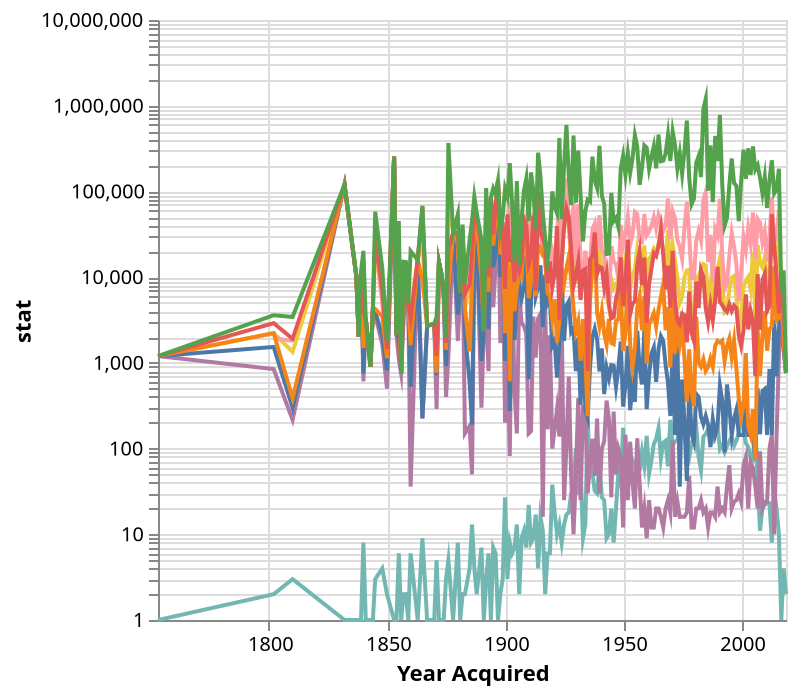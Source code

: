 {
  "config": {
    "view": {
      "continuousWidth": 400,
      "continuousHeight": 300
    }
  },
  "data": {
    "name": "data-faae6ec66809e6d70c2c7bb4da4c8969"
  },
  "mark": "line",
  "encoding": {
    "color": {
      "condition": {
        "field": "Statistic",
        "legend": null,
        "type": "nominal",
        "selection": "selector004"
      },
      "value": "lightgray"
    },
    "opacity": {
      "condition": {
        "value": 1.0,
        "selection": "selector004"
      },
      "value": 0.25
    },
    "x": {
      "field": "Year Acquired",
      "type": "temporal"
    },
    "y": {
      "field": "stat",
      "scale": {
        "type": "log"
      },
      "type": "quantitative"
    }
  },
  "selection": {
    "selector004": {
      "type": "single",
      "fields": [
        "Statistic"
      ],
      "bind": {
        "input": "select",
        "options": [
          "50%",
          "mean",
          "min",
          "max",
          "std"
        ],
        "name": "Statistic"
      }
    }
  },
  "width": "container",
  "$schema": "https://vega.github.io/schema/vega-lite/v5.json",
  "datasets": {
    "data-faae6ec66809e6d70c2c7bb4da4c8969": [
      {
        "Year Acquired": "1753-01-01T00:00:00",
        "Statistic": "count",
        "stat": 1.0
      },
      {
        "Year Acquired": "1802-01-01T00:00:00",
        "Statistic": "count",
        "stat": 2.0
      },
      {
        "Year Acquired": "1810-01-01T00:00:00",
        "Statistic": "count",
        "stat": 3.0
      },
      {
        "Year Acquired": "1832-01-01T00:00:00",
        "Statistic": "count",
        "stat": 1.0
      },
      {
        "Year Acquired": "1837-01-01T00:00:00",
        "Statistic": "count",
        "stat": 1.0
      },
      {
        "Year Acquired": "1838-01-01T00:00:00",
        "Statistic": "count",
        "stat": 1.0
      },
      {
        "Year Acquired": "1839-01-01T00:00:00",
        "Statistic": "count",
        "stat": 1.0
      },
      {
        "Year Acquired": "1840-01-01T00:00:00",
        "Statistic": "count",
        "stat": 8.0
      },
      {
        "Year Acquired": "1841-01-01T00:00:00",
        "Statistic": "count",
        "stat": 1.0
      },
      {
        "Year Acquired": "1843-01-01T00:00:00",
        "Statistic": "count",
        "stat": 1.0
      },
      {
        "Year Acquired": "1844-01-01T00:00:00",
        "Statistic": "count",
        "stat": 1.0
      },
      {
        "Year Acquired": "1845-01-01T00:00:00",
        "Statistic": "count",
        "stat": 3.0
      },
      {
        "Year Acquired": "1848-01-01T00:00:00",
        "Statistic": "count",
        "stat": 4.0
      },
      {
        "Year Acquired": "1850-01-01T00:00:00",
        "Statistic": "count",
        "stat": 2.0
      },
      {
        "Year Acquired": "1853-01-01T00:00:00",
        "Statistic": "count",
        "stat": 1.0
      },
      {
        "Year Acquired": "1854-01-01T00:00:00",
        "Statistic": "count",
        "stat": 1.0
      },
      {
        "Year Acquired": "1855-01-01T00:00:00",
        "Statistic": "count",
        "stat": 6.0
      },
      {
        "Year Acquired": "1856-01-01T00:00:00",
        "Statistic": "count",
        "stat": 1.0
      },
      {
        "Year Acquired": "1857-01-01T00:00:00",
        "Statistic": "count",
        "stat": 2.0
      },
      {
        "Year Acquired": "1858-01-01T00:00:00",
        "Statistic": "count",
        "stat": 2.0
      },
      {
        "Year Acquired": "1859-01-01T00:00:00",
        "Statistic": "count",
        "stat": 1.0
      },
      {
        "Year Acquired": "1860-01-01T00:00:00",
        "Statistic": "count",
        "stat": 6.0
      },
      {
        "Year Acquired": "1863-01-01T00:00:00",
        "Statistic": "count",
        "stat": 1.0
      },
      {
        "Year Acquired": "1865-01-01T00:00:00",
        "Statistic": "count",
        "stat": 9.0
      },
      {
        "Year Acquired": "1867-01-01T00:00:00",
        "Statistic": "count",
        "stat": 1.0
      },
      {
        "Year Acquired": "1870-01-01T00:00:00",
        "Statistic": "count",
        "stat": 1.0
      },
      {
        "Year Acquired": "1871-01-01T00:00:00",
        "Statistic": "count",
        "stat": 5.0
      },
      {
        "Year Acquired": "1872-01-01T00:00:00",
        "Statistic": "count",
        "stat": 1.0
      },
      {
        "Year Acquired": "1873-01-01T00:00:00",
        "Statistic": "count",
        "stat": 1.0
      },
      {
        "Year Acquired": "1874-01-01T00:00:00",
        "Statistic": "count",
        "stat": 1.0
      },
      {
        "Year Acquired": "1875-01-01T00:00:00",
        "Statistic": "count",
        "stat": 3.0
      },
      {
        "Year Acquired": "1876-01-01T00:00:00",
        "Statistic": "count",
        "stat": 5.0
      },
      {
        "Year Acquired": "1878-01-01T00:00:00",
        "Statistic": "count",
        "stat": 1.0
      },
      {
        "Year Acquired": "1880-01-01T00:00:00",
        "Statistic": "count",
        "stat": 8.0
      },
      {
        "Year Acquired": "1881-01-01T00:00:00",
        "Statistic": "count",
        "stat": 1.0
      },
      {
        "Year Acquired": "1882-01-01T00:00:00",
        "Statistic": "count",
        "stat": 2.0
      },
      {
        "Year Acquired": "1883-01-01T00:00:00",
        "Statistic": "count",
        "stat": 2.0
      },
      {
        "Year Acquired": "1885-01-01T00:00:00",
        "Statistic": "count",
        "stat": 4.0
      },
      {
        "Year Acquired": "1886-01-01T00:00:00",
        "Statistic": "count",
        "stat": 13.0
      },
      {
        "Year Acquired": "1887-01-01T00:00:00",
        "Statistic": "count",
        "stat": 4.0
      },
      {
        "Year Acquired": "1888-01-01T00:00:00",
        "Statistic": "count",
        "stat": 2.0
      },
      {
        "Year Acquired": "1890-01-01T00:00:00",
        "Statistic": "count",
        "stat": 7.0
      },
      {
        "Year Acquired": "1891-01-01T00:00:00",
        "Statistic": "count",
        "stat": 1.0
      },
      {
        "Year Acquired": "1892-01-01T00:00:00",
        "Statistic": "count",
        "stat": 3.0
      },
      {
        "Year Acquired": "1893-01-01T00:00:00",
        "Statistic": "count",
        "stat": 6.0
      },
      {
        "Year Acquired": "1894-01-01T00:00:00",
        "Statistic": "count",
        "stat": 1.0
      },
      {
        "Year Acquired": "1895-01-01T00:00:00",
        "Statistic": "count",
        "stat": 7.0
      },
      {
        "Year Acquired": "1896-01-01T00:00:00",
        "Statistic": "count",
        "stat": 6.0
      },
      {
        "Year Acquired": "1897-01-01T00:00:00",
        "Statistic": "count",
        "stat": 1.0
      },
      {
        "Year Acquired": "1898-01-01T00:00:00",
        "Statistic": "count",
        "stat": 2.0
      },
      {
        "Year Acquired": "1899-01-01T00:00:00",
        "Statistic": "count",
        "stat": 3.0
      },
      {
        "Year Acquired": "1900-01-01T00:00:00",
        "Statistic": "count",
        "stat": 27.0
      },
      {
        "Year Acquired": "1901-01-01T00:00:00",
        "Statistic": "count",
        "stat": 3.0
      },
      {
        "Year Acquired": "1902-01-01T00:00:00",
        "Statistic": "count",
        "stat": 8.0
      },
      {
        "Year Acquired": "1903-01-01T00:00:00",
        "Statistic": "count",
        "stat": 6.0
      },
      {
        "Year Acquired": "1904-01-01T00:00:00",
        "Statistic": "count",
        "stat": 7.0
      },
      {
        "Year Acquired": "1905-01-01T00:00:00",
        "Statistic": "count",
        "stat": 13.0
      },
      {
        "Year Acquired": "1906-01-01T00:00:00",
        "Statistic": "count",
        "stat": 2.0
      },
      {
        "Year Acquired": "1907-01-01T00:00:00",
        "Statistic": "count",
        "stat": 9.0
      },
      {
        "Year Acquired": "1908-01-01T00:00:00",
        "Statistic": "count",
        "stat": 11.0
      },
      {
        "Year Acquired": "1909-01-01T00:00:00",
        "Statistic": "count",
        "stat": 7.0
      },
      {
        "Year Acquired": "1910-01-01T00:00:00",
        "Statistic": "count",
        "stat": 22.0
      },
      {
        "Year Acquired": "1911-01-01T00:00:00",
        "Statistic": "count",
        "stat": 8.0
      },
      {
        "Year Acquired": "1912-01-01T00:00:00",
        "Statistic": "count",
        "stat": 9.0
      },
      {
        "Year Acquired": "1913-01-01T00:00:00",
        "Statistic": "count",
        "stat": 17.0
      },
      {
        "Year Acquired": "1914-01-01T00:00:00",
        "Statistic": "count",
        "stat": 4.0
      },
      {
        "Year Acquired": "1915-01-01T00:00:00",
        "Statistic": "count",
        "stat": 16.0
      },
      {
        "Year Acquired": "1916-01-01T00:00:00",
        "Statistic": "count",
        "stat": 11.0
      },
      {
        "Year Acquired": "1917-01-01T00:00:00",
        "Statistic": "count",
        "stat": 2.0
      },
      {
        "Year Acquired": "1918-01-01T00:00:00",
        "Statistic": "count",
        "stat": 6.0
      },
      {
        "Year Acquired": "1919-01-01T00:00:00",
        "Statistic": "count",
        "stat": 6.0
      },
      {
        "Year Acquired": "1920-01-01T00:00:00",
        "Statistic": "count",
        "stat": 38.0
      },
      {
        "Year Acquired": "1921-01-01T00:00:00",
        "Statistic": "count",
        "stat": 18.0
      },
      {
        "Year Acquired": "1922-01-01T00:00:00",
        "Statistic": "count",
        "stat": 10.0
      },
      {
        "Year Acquired": "1923-01-01T00:00:00",
        "Statistic": "count",
        "stat": 13.0
      },
      {
        "Year Acquired": "1924-01-01T00:00:00",
        "Statistic": "count",
        "stat": 8.0
      },
      {
        "Year Acquired": "1925-01-01T00:00:00",
        "Statistic": "count",
        "stat": 13.0
      },
      {
        "Year Acquired": "1926-01-01T00:00:00",
        "Statistic": "count",
        "stat": 17.0
      },
      {
        "Year Acquired": "1927-01-01T00:00:00",
        "Statistic": "count",
        "stat": 18.0
      },
      {
        "Year Acquired": "1928-01-01T00:00:00",
        "Statistic": "count",
        "stat": 30.0
      },
      {
        "Year Acquired": "1929-01-01T00:00:00",
        "Statistic": "count",
        "stat": 37.0
      },
      {
        "Year Acquired": "1930-01-01T00:00:00",
        "Statistic": "count",
        "stat": 101.0
      },
      {
        "Year Acquired": "1931-01-01T00:00:00",
        "Statistic": "count",
        "stat": 29.0
      },
      {
        "Year Acquired": "1932-01-01T00:00:00",
        "Statistic": "count",
        "stat": 60.0
      },
      {
        "Year Acquired": "1933-01-01T00:00:00",
        "Statistic": "count",
        "stat": 9.0
      },
      {
        "Year Acquired": "1934-01-01T00:00:00",
        "Statistic": "count",
        "stat": 13.0
      },
      {
        "Year Acquired": "1935-01-01T00:00:00",
        "Statistic": "count",
        "stat": 214.0
      },
      {
        "Year Acquired": "1936-01-01T00:00:00",
        "Statistic": "count",
        "stat": 60.0
      },
      {
        "Year Acquired": "1937-01-01T00:00:00",
        "Statistic": "count",
        "stat": 52.0
      },
      {
        "Year Acquired": "1938-01-01T00:00:00",
        "Statistic": "count",
        "stat": 32.0
      },
      {
        "Year Acquired": "1939-01-01T00:00:00",
        "Statistic": "count",
        "stat": 30.0
      },
      {
        "Year Acquired": "1940-01-01T00:00:00",
        "Statistic": "count",
        "stat": 67.0
      },
      {
        "Year Acquired": "1941-01-01T00:00:00",
        "Statistic": "count",
        "stat": 27.0
      },
      {
        "Year Acquired": "1942-01-01T00:00:00",
        "Statistic": "count",
        "stat": 25.0
      },
      {
        "Year Acquired": "1943-01-01T00:00:00",
        "Statistic": "count",
        "stat": 9.0
      },
      {
        "Year Acquired": "1944-01-01T00:00:00",
        "Statistic": "count",
        "stat": 10.0
      },
      {
        "Year Acquired": "1945-01-01T00:00:00",
        "Statistic": "count",
        "stat": 20.0
      },
      {
        "Year Acquired": "1946-01-01T00:00:00",
        "Statistic": "count",
        "stat": 8.0
      },
      {
        "Year Acquired": "1947-01-01T00:00:00",
        "Statistic": "count",
        "stat": 20.0
      },
      {
        "Year Acquired": "1948-01-01T00:00:00",
        "Statistic": "count",
        "stat": 54.0
      },
      {
        "Year Acquired": "1949-01-01T00:00:00",
        "Statistic": "count",
        "stat": 40.0
      },
      {
        "Year Acquired": "1950-01-01T00:00:00",
        "Statistic": "count",
        "stat": 175.0
      },
      {
        "Year Acquired": "1951-01-01T00:00:00",
        "Statistic": "count",
        "stat": 38.0
      },
      {
        "Year Acquired": "1952-01-01T00:00:00",
        "Statistic": "count",
        "stat": 44.0
      },
      {
        "Year Acquired": "1953-01-01T00:00:00",
        "Statistic": "count",
        "stat": 65.0
      },
      {
        "Year Acquired": "1954-01-01T00:00:00",
        "Statistic": "count",
        "stat": 73.0
      },
      {
        "Year Acquired": "1955-01-01T00:00:00",
        "Statistic": "count",
        "stat": 65.0
      },
      {
        "Year Acquired": "1956-01-01T00:00:00",
        "Statistic": "count",
        "stat": 54.0
      },
      {
        "Year Acquired": "1957-01-01T00:00:00",
        "Statistic": "count",
        "stat": 56.0
      },
      {
        "Year Acquired": "1958-01-01T00:00:00",
        "Statistic": "count",
        "stat": 92.0
      },
      {
        "Year Acquired": "1959-01-01T00:00:00",
        "Statistic": "count",
        "stat": 63.0
      },
      {
        "Year Acquired": "1960-01-01T00:00:00",
        "Statistic": "count",
        "stat": 141.0
      },
      {
        "Year Acquired": "1961-01-01T00:00:00",
        "Statistic": "count",
        "stat": 51.0
      },
      {
        "Year Acquired": "1962-01-01T00:00:00",
        "Statistic": "count",
        "stat": 72.0
      },
      {
        "Year Acquired": "1963-01-01T00:00:00",
        "Statistic": "count",
        "stat": 113.0
      },
      {
        "Year Acquired": "1964-01-01T00:00:00",
        "Statistic": "count",
        "stat": 130.0
      },
      {
        "Year Acquired": "1965-01-01T00:00:00",
        "Statistic": "count",
        "stat": 173.0
      },
      {
        "Year Acquired": "1966-01-01T00:00:00",
        "Statistic": "count",
        "stat": 77.0
      },
      {
        "Year Acquired": "1967-01-01T00:00:00",
        "Statistic": "count",
        "stat": 117.0
      },
      {
        "Year Acquired": "1968-01-01T00:00:00",
        "Statistic": "count",
        "stat": 123.0
      },
      {
        "Year Acquired": "1969-01-01T00:00:00",
        "Statistic": "count",
        "stat": 62.0
      },
      {
        "Year Acquired": "1970-01-01T00:00:00",
        "Statistic": "count",
        "stat": 216.0
      },
      {
        "Year Acquired": "1971-01-01T00:00:00",
        "Statistic": "count",
        "stat": 109.0
      },
      {
        "Year Acquired": "1972-01-01T00:00:00",
        "Statistic": "count",
        "stat": 121.0
      },
      {
        "Year Acquired": "1973-01-01T00:00:00",
        "Statistic": "count",
        "stat": 125.0
      },
      {
        "Year Acquired": "1974-01-01T00:00:00",
        "Statistic": "count",
        "stat": 192.0
      },
      {
        "Year Acquired": "1975-01-01T00:00:00",
        "Statistic": "count",
        "stat": 238.0
      },
      {
        "Year Acquired": "1976-01-01T00:00:00",
        "Statistic": "count",
        "stat": 139.0
      },
      {
        "Year Acquired": "1977-01-01T00:00:00",
        "Statistic": "count",
        "stat": 98.0
      },
      {
        "Year Acquired": "1978-01-01T00:00:00",
        "Statistic": "count",
        "stat": 79.0
      },
      {
        "Year Acquired": "1979-01-01T00:00:00",
        "Statistic": "count",
        "stat": 116.0
      },
      {
        "Year Acquired": "1980-01-01T00:00:00",
        "Statistic": "count",
        "stat": 136.0
      },
      {
        "Year Acquired": "1981-01-01T00:00:00",
        "Statistic": "count",
        "stat": 175.0
      },
      {
        "Year Acquired": "1982-01-01T00:00:00",
        "Statistic": "count",
        "stat": 80.0
      },
      {
        "Year Acquired": "1983-01-01T00:00:00",
        "Statistic": "count",
        "stat": 56.0
      },
      {
        "Year Acquired": "1984-01-01T00:00:00",
        "Statistic": "count",
        "stat": 137.0
      },
      {
        "Year Acquired": "1985-01-01T00:00:00",
        "Statistic": "count",
        "stat": 147.0
      },
      {
        "Year Acquired": "1986-01-01T00:00:00",
        "Statistic": "count",
        "stat": 169.0
      },
      {
        "Year Acquired": "1987-01-01T00:00:00",
        "Statistic": "count",
        "stat": 159.0
      },
      {
        "Year Acquired": "1988-01-01T00:00:00",
        "Statistic": "count",
        "stat": 135.0
      },
      {
        "Year Acquired": "1989-01-01T00:00:00",
        "Statistic": "count",
        "stat": 192.0
      },
      {
        "Year Acquired": "1990-01-01T00:00:00",
        "Statistic": "count",
        "stat": 182.0
      },
      {
        "Year Acquired": "1991-01-01T00:00:00",
        "Statistic": "count",
        "stat": 99.0
      },
      {
        "Year Acquired": "1992-01-01T00:00:00",
        "Statistic": "count",
        "stat": 110.0
      },
      {
        "Year Acquired": "1993-01-01T00:00:00",
        "Statistic": "count",
        "stat": 91.0
      },
      {
        "Year Acquired": "1994-01-01T00:00:00",
        "Statistic": "count",
        "stat": 107.0
      },
      {
        "Year Acquired": "1995-01-01T00:00:00",
        "Statistic": "count",
        "stat": 122.0
      },
      {
        "Year Acquired": "1996-01-01T00:00:00",
        "Statistic": "count",
        "stat": 137.0
      },
      {
        "Year Acquired": "1997-01-01T00:00:00",
        "Statistic": "count",
        "stat": 108.0
      },
      {
        "Year Acquired": "1998-01-01T00:00:00",
        "Statistic": "count",
        "stat": 124.0
      },
      {
        "Year Acquired": "1999-01-01T00:00:00",
        "Statistic": "count",
        "stat": 151.0
      },
      {
        "Year Acquired": "2000-01-01T00:00:00",
        "Statistic": "count",
        "stat": 357.0
      },
      {
        "Year Acquired": "2001-01-01T00:00:00",
        "Statistic": "count",
        "stat": 168.0
      },
      {
        "Year Acquired": "2002-01-01T00:00:00",
        "Statistic": "count",
        "stat": 116.0
      },
      {
        "Year Acquired": "2003-01-01T00:00:00",
        "Statistic": "count",
        "stat": 104.0
      },
      {
        "Year Acquired": "2004-01-01T00:00:00",
        "Statistic": "count",
        "stat": 79.0
      },
      {
        "Year Acquired": "2005-01-01T00:00:00",
        "Statistic": "count",
        "stat": 75.0
      },
      {
        "Year Acquired": "2006-01-01T00:00:00",
        "Statistic": "count",
        "stat": 193.0
      },
      {
        "Year Acquired": "2007-01-01T00:00:00",
        "Statistic": "count",
        "stat": 42.0
      },
      {
        "Year Acquired": "2008-01-01T00:00:00",
        "Statistic": "count",
        "stat": 11.0
      },
      {
        "Year Acquired": "2009-01-01T00:00:00",
        "Statistic": "count",
        "stat": 20.0
      },
      {
        "Year Acquired": "2010-01-01T00:00:00",
        "Statistic": "count",
        "stat": 22.0
      },
      {
        "Year Acquired": "2011-01-01T00:00:00",
        "Statistic": "count",
        "stat": 23.0
      },
      {
        "Year Acquired": "2012-01-01T00:00:00",
        "Statistic": "count",
        "stat": 23.0
      },
      {
        "Year Acquired": "2013-01-01T00:00:00",
        "Statistic": "count",
        "stat": 8.0
      },
      {
        "Year Acquired": "2014-01-01T00:00:00",
        "Statistic": "count",
        "stat": 33.0
      },
      {
        "Year Acquired": "2015-01-01T00:00:00",
        "Statistic": "count",
        "stat": 20.0
      },
      {
        "Year Acquired": "2016-01-01T00:00:00",
        "Statistic": "count",
        "stat": 10.0
      },
      {
        "Year Acquired": "2017-01-01T00:00:00",
        "Statistic": "count",
        "stat": 1.0
      },
      {
        "Year Acquired": "2018-01-01T00:00:00",
        "Statistic": "count",
        "stat": 4.0
      },
      {
        "Year Acquired": "2019-01-01T00:00:00",
        "Statistic": "count",
        "stat": 2.0
      },
      {
        "Year Acquired": "1753-01-01T00:00:00",
        "Statistic": "mean",
        "stat": 1200.0
      },
      {
        "Year Acquired": "1802-01-01T00:00:00",
        "Statistic": "mean",
        "stat": 2220.0
      },
      {
        "Year Acquired": "1810-01-01T00:00:00",
        "Statistic": "mean",
        "stat": 1344.3333333333333
      },
      {
        "Year Acquired": "1832-01-01T00:00:00",
        "Statistic": "mean",
        "stat": 120000.0
      },
      {
        "Year Acquired": "1837-01-01T00:00:00",
        "Statistic": "mean",
        "stat": 10302.0
      },
      {
        "Year Acquired": "1838-01-01T00:00:00",
        "Statistic": "mean",
        "stat": 2010.0
      },
      {
        "Year Acquired": "1839-01-01T00:00:00",
        "Statistic": "mean",
        "stat": 11752.0
      },
      {
        "Year Acquired": "1840-01-01T00:00:00",
        "Statistic": "mean",
        "stat": 4614.75
      },
      {
        "Year Acquired": "1841-01-01T00:00:00",
        "Statistic": "mean",
        "stat": 3256.0
      },
      {
        "Year Acquired": "1843-01-01T00:00:00",
        "Statistic": "mean",
        "stat": 900.0
      },
      {
        "Year Acquired": "1844-01-01T00:00:00",
        "Statistic": "mean",
        "stat": 4088.0
      },
      {
        "Year Acquired": "1845-01-01T00:00:00",
        "Statistic": "mean",
        "stat": 21948.666666666668
      },
      {
        "Year Acquired": "1848-01-01T00:00:00",
        "Statistic": "mean",
        "stat": 5323.0
      },
      {
        "Year Acquired": "1850-01-01T00:00:00",
        "Statistic": "mean",
        "stat": 1133.5
      },
      {
        "Year Acquired": "1853-01-01T00:00:00",
        "Statistic": "mean",
        "stat": 255000.0
      },
      {
        "Year Acquired": "1854-01-01T00:00:00",
        "Statistic": "mean",
        "stat": 2140.0
      },
      {
        "Year Acquired": "1855-01-01T00:00:00",
        "Statistic": "mean",
        "stat": 11025.666666666666
      },
      {
        "Year Acquired": "1856-01-01T00:00:00",
        "Statistic": "mean",
        "stat": 750.0
      },
      {
        "Year Acquired": "1857-01-01T00:00:00",
        "Statistic": "mean",
        "stat": 9062.0
      },
      {
        "Year Acquired": "1858-01-01T00:00:00",
        "Statistic": "mean",
        "stat": 11183.5
      },
      {
        "Year Acquired": "1859-01-01T00:00:00",
        "Statistic": "mean",
        "stat": 4847.0
      },
      {
        "Year Acquired": "1860-01-01T00:00:00",
        "Statistic": "mean",
        "stat": 4569.5
      },
      {
        "Year Acquired": "1863-01-01T00:00:00",
        "Statistic": "mean",
        "stat": 15795.0
      },
      {
        "Year Acquired": "1865-01-01T00:00:00",
        "Statistic": "mean",
        "stat": 24832.666666666668
      },
      {
        "Year Acquired": "1867-01-01T00:00:00",
        "Statistic": "mean",
        "stat": 2700.0
      },
      {
        "Year Acquired": "1870-01-01T00:00:00",
        "Statistic": "mean",
        "stat": 2864.0
      },
      {
        "Year Acquired": "1871-01-01T00:00:00",
        "Statistic": "mean",
        "stat": 1280.6
      },
      {
        "Year Acquired": "1872-01-01T00:00:00",
        "Statistic": "mean",
        "stat": 14900.0
      },
      {
        "Year Acquired": "1873-01-01T00:00:00",
        "Statistic": "mean",
        "stat": 11000.0
      },
      {
        "Year Acquired": "1874-01-01T00:00:00",
        "Statistic": "mean",
        "stat": 6600.0
      },
      {
        "Year Acquired": "1875-01-01T00:00:00",
        "Statistic": "mean",
        "stat": 1269.3333333333333
      },
      {
        "Year Acquired": "1876-01-01T00:00:00",
        "Statistic": "mean",
        "stat": 80856.0
      },
      {
        "Year Acquired": "1878-01-01T00:00:00",
        "Statistic": "mean",
        "stat": 33071.0
      },
      {
        "Year Acquired": "1880-01-01T00:00:00",
        "Statistic": "mean",
        "stat": 22479.125
      },
      {
        "Year Acquired": "1881-01-01T00:00:00",
        "Statistic": "mean",
        "stat": 6671.0
      },
      {
        "Year Acquired": "1882-01-01T00:00:00",
        "Statistic": "mean",
        "stat": 29633.0
      },
      {
        "Year Acquired": "1883-01-01T00:00:00",
        "Statistic": "mean",
        "stat": 4362.5
      },
      {
        "Year Acquired": "1885-01-01T00:00:00",
        "Statistic": "mean",
        "stat": 7539.25
      },
      {
        "Year Acquired": "1886-01-01T00:00:00",
        "Statistic": "mean",
        "stat": 12951.538461538461
      },
      {
        "Year Acquired": "1887-01-01T00:00:00",
        "Statistic": "mean",
        "stat": 48705.75
      },
      {
        "Year Acquired": "1888-01-01T00:00:00",
        "Statistic": "mean",
        "stat": 42462.0
      },
      {
        "Year Acquired": "1890-01-01T00:00:00",
        "Statistic": "mean",
        "stat": 12333.42857142857
      },
      {
        "Year Acquired": "1891-01-01T00:00:00",
        "Statistic": "mean",
        "stat": 2325.0
      },
      {
        "Year Acquired": "1892-01-01T00:00:00",
        "Statistic": "mean",
        "stat": 50493.333333333336
      },
      {
        "Year Acquired": "1893-01-01T00:00:00",
        "Statistic": "mean",
        "stat": 6598.333333333333
      },
      {
        "Year Acquired": "1894-01-01T00:00:00",
        "Statistic": "mean",
        "stat": 85000.0
      },
      {
        "Year Acquired": "1895-01-01T00:00:00",
        "Statistic": "mean",
        "stat": 32239.571428571428
      },
      {
        "Year Acquired": "1896-01-01T00:00:00",
        "Statistic": "mean",
        "stat": 48360.833333333336
      },
      {
        "Year Acquired": "1897-01-01T00:00:00",
        "Statistic": "mean",
        "stat": 132907.0
      },
      {
        "Year Acquired": "1898-01-01T00:00:00",
        "Statistic": "mean",
        "stat": 18380.0
      },
      {
        "Year Acquired": "1899-01-01T00:00:00",
        "Statistic": "mean",
        "stat": 40491.666666666664
      },
      {
        "Year Acquired": "1900-01-01T00:00:00",
        "Statistic": "mean",
        "stat": 12438.333333333334
      },
      {
        "Year Acquired": "1901-01-01T00:00:00",
        "Statistic": "mean",
        "stat": 36495.333333333336
      },
      {
        "Year Acquired": "1902-01-01T00:00:00",
        "Statistic": "mean",
        "stat": 33715.625
      },
      {
        "Year Acquired": "1903-01-01T00:00:00",
        "Statistic": "mean",
        "stat": 26764.0
      },
      {
        "Year Acquired": "1904-01-01T00:00:00",
        "Statistic": "mean",
        "stat": 5852.0
      },
      {
        "Year Acquired": "1905-01-01T00:00:00",
        "Statistic": "mean",
        "stat": 24068.153846153848
      },
      {
        "Year Acquired": "1906-01-01T00:00:00",
        "Statistic": "mean",
        "stat": 10187.0
      },
      {
        "Year Acquired": "1907-01-01T00:00:00",
        "Statistic": "mean",
        "stat": 14809.444444444445
      },
      {
        "Year Acquired": "1908-01-01T00:00:00",
        "Statistic": "mean",
        "stat": 32750.18181818182
      },
      {
        "Year Acquired": "1909-01-01T00:00:00",
        "Statistic": "mean",
        "stat": 42611.857142857145
      },
      {
        "Year Acquired": "1910-01-01T00:00:00",
        "Statistic": "mean",
        "stat": 10518.681818181818
      },
      {
        "Year Acquired": "1911-01-01T00:00:00",
        "Statistic": "mean",
        "stat": 29715.25
      },
      {
        "Year Acquired": "1912-01-01T00:00:00",
        "Statistic": "mean",
        "stat": 46979.11111111111
      },
      {
        "Year Acquired": "1913-01-01T00:00:00",
        "Statistic": "mean",
        "stat": 9335.882352941177
      },
      {
        "Year Acquired": "1914-01-01T00:00:00",
        "Statistic": "mean",
        "stat": 83526.5
      },
      {
        "Year Acquired": "1915-01-01T00:00:00",
        "Statistic": "mean",
        "stat": 33253.1875
      },
      {
        "Year Acquired": "1916-01-01T00:00:00",
        "Statistic": "mean",
        "stat": 19092.090909090908
      },
      {
        "Year Acquired": "1917-01-01T00:00:00",
        "Statistic": "mean",
        "stat": 16488.0
      },
      {
        "Year Acquired": "1918-01-01T00:00:00",
        "Statistic": "mean",
        "stat": 7100.5
      },
      {
        "Year Acquired": "1919-01-01T00:00:00",
        "Statistic": "mean",
        "stat": 10813.0
      },
      {
        "Year Acquired": "1920-01-01T00:00:00",
        "Statistic": "mean",
        "stat": 10580.5
      },
      {
        "Year Acquired": "1921-01-01T00:00:00",
        "Statistic": "mean",
        "stat": 10417.222222222223
      },
      {
        "Year Acquired": "1922-01-01T00:00:00",
        "Statistic": "mean",
        "stat": 17159.4
      },
      {
        "Year Acquired": "1923-01-01T00:00:00",
        "Statistic": "mean",
        "stat": 42258.46153846154
      },
      {
        "Year Acquired": "1924-01-01T00:00:00",
        "Statistic": "mean",
        "stat": 15792.125
      },
      {
        "Year Acquired": "1925-01-01T00:00:00",
        "Statistic": "mean",
        "stat": 43784.46153846154
      },
      {
        "Year Acquired": "1926-01-01T00:00:00",
        "Statistic": "mean",
        "stat": 64058.64705882353
      },
      {
        "Year Acquired": "1927-01-01T00:00:00",
        "Statistic": "mean",
        "stat": 35424.72222222222
      },
      {
        "Year Acquired": "1928-01-01T00:00:00",
        "Statistic": "mean",
        "stat": 17604.066666666666
      },
      {
        "Year Acquired": "1929-01-01T00:00:00",
        "Statistic": "mean",
        "stat": 21414.297297297297
      },
      {
        "Year Acquired": "1930-01-01T00:00:00",
        "Statistic": "mean",
        "stat": 8335.336633663366
      },
      {
        "Year Acquired": "1931-01-01T00:00:00",
        "Statistic": "mean",
        "stat": 35125.1724137931
      },
      {
        "Year Acquired": "1932-01-01T00:00:00",
        "Statistic": "mean",
        "stat": 6901.216666666666
      },
      {
        "Year Acquired": "1933-01-01T00:00:00",
        "Statistic": "mean",
        "stat": 7662.555555555556
      },
      {
        "Year Acquired": "1934-01-01T00:00:00",
        "Statistic": "mean",
        "stat": 13542.23076923077
      },
      {
        "Year Acquired": "1935-01-01T00:00:00",
        "Statistic": "mean",
        "stat": 3236.121495327103
      },
      {
        "Year Acquired": "1936-01-01T00:00:00",
        "Statistic": "mean",
        "stat": 11056.666666666666
      },
      {
        "Year Acquired": "1937-01-01T00:00:00",
        "Statistic": "mean",
        "stat": 17813.384615384617
      },
      {
        "Year Acquired": "1938-01-01T00:00:00",
        "Statistic": "mean",
        "stat": 34791.28125
      },
      {
        "Year Acquired": "1939-01-01T00:00:00",
        "Statistic": "mean",
        "stat": 11719.1
      },
      {
        "Year Acquired": "1940-01-01T00:00:00",
        "Statistic": "mean",
        "stat": 19286.567164179105
      },
      {
        "Year Acquired": "1941-01-01T00:00:00",
        "Statistic": "mean",
        "stat": 12807.777777777777
      },
      {
        "Year Acquired": "1942-01-01T00:00:00",
        "Statistic": "mean",
        "stat": 9722.8
      },
      {
        "Year Acquired": "1943-01-01T00:00:00",
        "Statistic": "mean",
        "stat": 6402.0
      },
      {
        "Year Acquired": "1944-01-01T00:00:00",
        "Statistic": "mean",
        "stat": 4460.2
      },
      {
        "Year Acquired": "1945-01-01T00:00:00",
        "Statistic": "mean",
        "stat": 9503.95
      },
      {
        "Year Acquired": "1946-01-01T00:00:00",
        "Statistic": "mean",
        "stat": 7350.0
      },
      {
        "Year Acquired": "1947-01-01T00:00:00",
        "Statistic": "mean",
        "stat": 8236.5
      },
      {
        "Year Acquired": "1948-01-01T00:00:00",
        "Statistic": "mean",
        "stat": 7007.537037037037
      },
      {
        "Year Acquired": "1949-01-01T00:00:00",
        "Statistic": "mean",
        "stat": 22588.95
      },
      {
        "Year Acquired": "1950-01-01T00:00:00",
        "Statistic": "mean",
        "stat": 6808.171428571429
      },
      {
        "Year Acquired": "1951-01-01T00:00:00",
        "Statistic": "mean",
        "stat": 15408.763157894737
      },
      {
        "Year Acquired": "1952-01-01T00:00:00",
        "Statistic": "mean",
        "stat": 26227.0
      },
      {
        "Year Acquired": "1953-01-01T00:00:00",
        "Statistic": "mean",
        "stat": 7561.476923076923
      },
      {
        "Year Acquired": "1954-01-01T00:00:00",
        "Statistic": "mean",
        "stat": 10464.82191780822
      },
      {
        "Year Acquired": "1955-01-01T00:00:00",
        "Statistic": "mean",
        "stat": 12526.476923076923
      },
      {
        "Year Acquired": "1956-01-01T00:00:00",
        "Statistic": "mean",
        "stat": 21482.12962962963
      },
      {
        "Year Acquired": "1957-01-01T00:00:00",
        "Statistic": "mean",
        "stat": 16544.303571428572
      },
      {
        "Year Acquired": "1958-01-01T00:00:00",
        "Statistic": "mean",
        "stat": 10273.108695652174
      },
      {
        "Year Acquired": "1959-01-01T00:00:00",
        "Statistic": "mean",
        "stat": 23393.539682539682
      },
      {
        "Year Acquired": "1960-01-01T00:00:00",
        "Statistic": "mean",
        "stat": 6770.992907801418
      },
      {
        "Year Acquired": "1961-01-01T00:00:00",
        "Statistic": "mean",
        "stat": 16320.313725490196
      },
      {
        "Year Acquired": "1962-01-01T00:00:00",
        "Statistic": "mean",
        "stat": 17826.76388888889
      },
      {
        "Year Acquired": "1963-01-01T00:00:00",
        "Statistic": "mean",
        "stat": 21474.672566371682
      },
      {
        "Year Acquired": "1964-01-01T00:00:00",
        "Statistic": "mean",
        "stat": 19322.992307692308
      },
      {
        "Year Acquired": "1965-01-01T00:00:00",
        "Statistic": "mean",
        "stat": 24489.323699421966
      },
      {
        "Year Acquired": "1966-01-01T00:00:00",
        "Statistic": "mean",
        "stat": 28220.12987012987
      },
      {
        "Year Acquired": "1967-01-01T00:00:00",
        "Statistic": "mean",
        "stat": 20335.1452991453
      },
      {
        "Year Acquired": "1968-01-01T00:00:00",
        "Statistic": "mean",
        "stat": 13546.325203252032
      },
      {
        "Year Acquired": "1969-01-01T00:00:00",
        "Statistic": "mean",
        "stat": 35578.596774193546
      },
      {
        "Year Acquired": "1970-01-01T00:00:00",
        "Statistic": "mean",
        "stat": 9183.99537037037
      },
      {
        "Year Acquired": "1971-01-01T00:00:00",
        "Statistic": "mean",
        "stat": 23629.577981651375
      },
      {
        "Year Acquired": "1972-01-01T00:00:00",
        "Statistic": "mean",
        "stat": 15613.01652892562
      },
      {
        "Year Acquired": "1973-01-01T00:00:00",
        "Statistic": "mean",
        "stat": 9745.432
      },
      {
        "Year Acquired": "1974-01-01T00:00:00",
        "Statistic": "mean",
        "stat": 4999.770833333333
      },
      {
        "Year Acquired": "1975-01-01T00:00:00",
        "Statistic": "mean",
        "stat": 5861.399159663865
      },
      {
        "Year Acquired": "1976-01-01T00:00:00",
        "Statistic": "mean",
        "stat": 10166.84892086331
      },
      {
        "Year Acquired": "1977-01-01T00:00:00",
        "Statistic": "mean",
        "stat": 12004.65306122449
      },
      {
        "Year Acquired": "1978-01-01T00:00:00",
        "Statistic": "mean",
        "stat": 12148.658227848102
      },
      {
        "Year Acquired": "1979-01-01T00:00:00",
        "Statistic": "mean",
        "stat": 3286.043103448276
      },
      {
        "Year Acquired": "1980-01-01T00:00:00",
        "Statistic": "mean",
        "stat": 3040.25
      },
      {
        "Year Acquired": "1981-01-01T00:00:00",
        "Statistic": "mean",
        "stat": 10051.891428571429
      },
      {
        "Year Acquired": "1982-01-01T00:00:00",
        "Statistic": "mean",
        "stat": 10162.3875
      },
      {
        "Year Acquired": "1983-01-01T00:00:00",
        "Statistic": "mean",
        "stat": 12152.964285714286
      },
      {
        "Year Acquired": "1984-01-01T00:00:00",
        "Statistic": "mean",
        "stat": 14252.21897810219
      },
      {
        "Year Acquired": "1985-01-01T00:00:00",
        "Statistic": "mean",
        "stat": 13685.251700680272
      },
      {
        "Year Acquired": "1986-01-01T00:00:00",
        "Statistic": "mean",
        "stat": 5693.7692307692305
      },
      {
        "Year Acquired": "1987-01-01T00:00:00",
        "Statistic": "mean",
        "stat": 8526.4213836478
      },
      {
        "Year Acquired": "1988-01-01T00:00:00",
        "Statistic": "mean",
        "stat": 3601.651851851852
      },
      {
        "Year Acquired": "1989-01-01T00:00:00",
        "Statistic": "mean",
        "stat": 11383.854166666666
      },
      {
        "Year Acquired": "1990-01-01T00:00:00",
        "Statistic": "mean",
        "stat": 12137.626373626374
      },
      {
        "Year Acquired": "1991-01-01T00:00:00",
        "Statistic": "mean",
        "stat": 16705.52525252525
      },
      {
        "Year Acquired": "1992-01-01T00:00:00",
        "Statistic": "mean",
        "stat": 8187.363636363636
      },
      {
        "Year Acquired": "1993-01-01T00:00:00",
        "Statistic": "mean",
        "stat": 3868.1098901098903
      },
      {
        "Year Acquired": "1994-01-01T00:00:00",
        "Statistic": "mean",
        "stat": 4071.5607476635514
      },
      {
        "Year Acquired": "1995-01-01T00:00:00",
        "Statistic": "mean",
        "stat": 7191.770491803279
      },
      {
        "Year Acquired": "1996-01-01T00:00:00",
        "Statistic": "mean",
        "stat": 9865.627737226278
      },
      {
        "Year Acquired": "1997-01-01T00:00:00",
        "Statistic": "mean",
        "stat": 10283.925925925925
      },
      {
        "Year Acquired": "1998-01-01T00:00:00",
        "Statistic": "mean",
        "stat": 5898.3387096774195
      },
      {
        "Year Acquired": "1999-01-01T00:00:00",
        "Statistic": "mean",
        "stat": 2413.3576158940396
      },
      {
        "Year Acquired": "2000-01-01T00:00:00",
        "Statistic": "mean",
        "stat": 3498.002801120448
      },
      {
        "Year Acquired": "2001-01-01T00:00:00",
        "Statistic": "mean",
        "stat": 7916.392857142857
      },
      {
        "Year Acquired": "2002-01-01T00:00:00",
        "Statistic": "mean",
        "stat": 8931.98275862069
      },
      {
        "Year Acquired": "2003-01-01T00:00:00",
        "Statistic": "mean",
        "stat": 10015.663461538461
      },
      {
        "Year Acquired": "2004-01-01T00:00:00",
        "Statistic": "mean",
        "stat": 7281.658227848101
      },
      {
        "Year Acquired": "2005-01-01T00:00:00",
        "Statistic": "mean",
        "stat": 19925.48
      },
      {
        "Year Acquired": "2006-01-01T00:00:00",
        "Statistic": "mean",
        "stat": 3221.295336787565
      },
      {
        "Year Acquired": "2007-01-01T00:00:00",
        "Statistic": "mean",
        "stat": 23703.0
      },
      {
        "Year Acquired": "2008-01-01T00:00:00",
        "Statistic": "mean",
        "stat": 14565.727272727272
      },
      {
        "Year Acquired": "2009-01-01T00:00:00",
        "Statistic": "mean",
        "stat": 12986.2
      },
      {
        "Year Acquired": "2010-01-01T00:00:00",
        "Statistic": "mean",
        "stat": 17214.772727272728
      },
      {
        "Year Acquired": "2011-01-01T00:00:00",
        "Statistic": "mean",
        "stat": 6650.130434782609
      },
      {
        "Year Acquired": "2012-01-01T00:00:00",
        "Statistic": "mean",
        "stat": 10874.478260869566
      },
      {
        "Year Acquired": "2013-01-01T00:00:00",
        "Statistic": "mean",
        "stat": 48935.625
      },
      {
        "Year Acquired": "2014-01-01T00:00:00",
        "Statistic": "mean",
        "stat": 20130.242424242424
      },
      {
        "Year Acquired": "2015-01-01T00:00:00",
        "Statistic": "mean",
        "stat": 15254.65
      },
      {
        "Year Acquired": "2016-01-01T00:00:00",
        "Statistic": "mean",
        "stat": 30483.9
      },
      {
        "Year Acquired": "2017-01-01T00:00:00",
        "Statistic": "mean",
        "stat": 6720.0
      },
      {
        "Year Acquired": "2018-01-01T00:00:00",
        "Statistic": "mean",
        "stat": 4290.0
      },
      {
        "Year Acquired": "2019-01-01T00:00:00",
        "Statistic": "mean",
        "stat": 760.0
      },
      {
        "Year Acquired": "1753-01-01T00:00:00",
        "Statistic": "std",
        "stat": null
      },
      {
        "Year Acquired": "1802-01-01T00:00:00",
        "Statistic": "std",
        "stat": 1943.1294347006326
      },
      {
        "Year Acquired": "1810-01-01T00:00:00",
        "Statistic": "std",
        "stat": 1809.9459476275345
      },
      {
        "Year Acquired": "1832-01-01T00:00:00",
        "Statistic": "std",
        "stat": null
      },
      {
        "Year Acquired": "1837-01-01T00:00:00",
        "Statistic": "std",
        "stat": null
      },
      {
        "Year Acquired": "1838-01-01T00:00:00",
        "Statistic": "std",
        "stat": null
      },
      {
        "Year Acquired": "1839-01-01T00:00:00",
        "Statistic": "std",
        "stat": null
      },
      {
        "Year Acquired": "1840-01-01T00:00:00",
        "Statistic": "std",
        "stat": 6890.521496955074
      },
      {
        "Year Acquired": "1841-01-01T00:00:00",
        "Statistic": "std",
        "stat": null
      },
      {
        "Year Acquired": "1843-01-01T00:00:00",
        "Statistic": "std",
        "stat": null
      },
      {
        "Year Acquired": "1844-01-01T00:00:00",
        "Statistic": "std",
        "stat": null
      },
      {
        "Year Acquired": "1845-01-01T00:00:00",
        "Statistic": "std",
        "stat": 31203.93836254221
      },
      {
        "Year Acquired": "1848-01-01T00:00:00",
        "Statistic": "std",
        "stat": 5095.809454836395
      },
      {
        "Year Acquired": "1850-01-01T00:00:00",
        "Statistic": "std",
        "stat": 895.9042917633557
      },
      {
        "Year Acquired": "1853-01-01T00:00:00",
        "Statistic": "std",
        "stat": null
      },
      {
        "Year Acquired": "1854-01-01T00:00:00",
        "Statistic": "std",
        "stat": null
      },
      {
        "Year Acquired": "1855-01-01T00:00:00",
        "Statistic": "std",
        "stat": 16923.776808581075
      },
      {
        "Year Acquired": "1856-01-01T00:00:00",
        "Statistic": "std",
        "stat": null
      },
      {
        "Year Acquired": "1857-01-01T00:00:00",
        "Statistic": "std",
        "stat": 8572.962615105702
      },
      {
        "Year Acquired": "1858-01-01T00:00:00",
        "Statistic": "std",
        "stat": 5397.346060796917
      },
      {
        "Year Acquired": "1859-01-01T00:00:00",
        "Statistic": "std",
        "stat": null
      },
      {
        "Year Acquired": "1860-01-01T00:00:00",
        "Statistic": "std",
        "stat": 7751.7325482759015
      },
      {
        "Year Acquired": "1863-01-01T00:00:00",
        "Statistic": "std",
        "stat": null
      },
      {
        "Year Acquired": "1865-01-01T00:00:00",
        "Statistic": "std",
        "stat": 32196.907405836355
      },
      {
        "Year Acquired": "1867-01-01T00:00:00",
        "Statistic": "std",
        "stat": null
      },
      {
        "Year Acquired": "1870-01-01T00:00:00",
        "Statistic": "std",
        "stat": null
      },
      {
        "Year Acquired": "1871-01-01T00:00:00",
        "Statistic": "std",
        "stat": 1244.568117862578
      },
      {
        "Year Acquired": "1872-01-01T00:00:00",
        "Statistic": "std",
        "stat": null
      },
      {
        "Year Acquired": "1873-01-01T00:00:00",
        "Statistic": "std",
        "stat": null
      },
      {
        "Year Acquired": "1874-01-01T00:00:00",
        "Statistic": "std",
        "stat": null
      },
      {
        "Year Acquired": "1875-01-01T00:00:00",
        "Statistic": "std",
        "stat": 801.8611683660291
      },
      {
        "Year Acquired": "1876-01-01T00:00:00",
        "Statistic": "std",
        "stat": 160693.74499338795
      },
      {
        "Year Acquired": "1878-01-01T00:00:00",
        "Statistic": "std",
        "stat": null
      },
      {
        "Year Acquired": "1880-01-01T00:00:00",
        "Statistic": "std",
        "stat": 18584.21640945809
      },
      {
        "Year Acquired": "1881-01-01T00:00:00",
        "Statistic": "std",
        "stat": null
      },
      {
        "Year Acquired": "1882-01-01T00:00:00",
        "Statistic": "std",
        "stat": 16239.414336730251
      },
      {
        "Year Acquired": "1883-01-01T00:00:00",
        "Statistic": "std",
        "stat": 5957.374631496663
      },
      {
        "Year Acquired": "1885-01-01T00:00:00",
        "Statistic": "std",
        "stat": 13162.546900834453
      },
      {
        "Year Acquired": "1886-01-01T00:00:00",
        "Statistic": "std",
        "stat": 13386.600723704933
      },
      {
        "Year Acquired": "1887-01-01T00:00:00",
        "Statistic": "std",
        "stat": 32875.86620785324
      },
      {
        "Year Acquired": "1888-01-01T00:00:00",
        "Statistic": "std",
        "stat": 19397.353221509373
      },
      {
        "Year Acquired": "1890-01-01T00:00:00",
        "Statistic": "std",
        "stat": 12204.232078219737
      },
      {
        "Year Acquired": "1891-01-01T00:00:00",
        "Statistic": "std",
        "stat": null
      },
      {
        "Year Acquired": "1892-01-01T00:00:00",
        "Statistic": "std",
        "stat": 53825.39714050732
      },
      {
        "Year Acquired": "1893-01-01T00:00:00",
        "Statistic": "std",
        "stat": 4939.713217046782
      },
      {
        "Year Acquired": "1894-01-01T00:00:00",
        "Statistic": "std",
        "stat": null
      },
      {
        "Year Acquired": "1895-01-01T00:00:00",
        "Statistic": "std",
        "stat": 35308.668821585175
      },
      {
        "Year Acquired": "1896-01-01T00:00:00",
        "Statistic": "std",
        "stat": 32818.91091073356
      },
      {
        "Year Acquired": "1897-01-01T00:00:00",
        "Statistic": "std",
        "stat": null
      },
      {
        "Year Acquired": "1898-01-01T00:00:00",
        "Statistic": "std",
        "stat": 23589.082220383225
      },
      {
        "Year Acquired": "1899-01-01T00:00:00",
        "Statistic": "std",
        "stat": 9595.529914149261
      },
      {
        "Year Acquired": "1900-01-01T00:00:00",
        "Statistic": "std",
        "stat": 24407.486225462748
      },
      {
        "Year Acquired": "1901-01-01T00:00:00",
        "Statistic": "std",
        "stat": 44235.87532007628
      },
      {
        "Year Acquired": "1902-01-01T00:00:00",
        "Statistic": "std",
        "stat": 74910.74220113561
      },
      {
        "Year Acquired": "1903-01-01T00:00:00",
        "Statistic": "std",
        "stat": 22442.40435425759
      },
      {
        "Year Acquired": "1904-01-01T00:00:00",
        "Statistic": "std",
        "stat": 5686.738256681065
      },
      {
        "Year Acquired": "1905-01-01T00:00:00",
        "Statistic": "std",
        "stat": 38173.902599040426
      },
      {
        "Year Acquired": "1906-01-01T00:00:00",
        "Statistic": "std",
        "stat": 5038.842922735338
      },
      {
        "Year Acquired": "1907-01-01T00:00:00",
        "Statistic": "std",
        "stat": 14097.166977012714
      },
      {
        "Year Acquired": "1908-01-01T00:00:00",
        "Statistic": "std",
        "stat": 30984.242959343646
      },
      {
        "Year Acquired": "1909-01-01T00:00:00",
        "Statistic": "std",
        "stat": 46199.134419844464
      },
      {
        "Year Acquired": "1910-01-01T00:00:00",
        "Statistic": "std",
        "stat": 12792.414930382858
      },
      {
        "Year Acquired": "1911-01-01T00:00:00",
        "Statistic": "std",
        "stat": 56212.93885307901
      },
      {
        "Year Acquired": "1912-01-01T00:00:00",
        "Statistic": "std",
        "stat": 31165.397067278176
      },
      {
        "Year Acquired": "1913-01-01T00:00:00",
        "Statistic": "std",
        "stat": 8638.002972926908
      },
      {
        "Year Acquired": "1914-01-01T00:00:00",
        "Statistic": "std",
        "stat": 133998.1448988505
      },
      {
        "Year Acquired": "1915-01-01T00:00:00",
        "Statistic": "std",
        "stat": 36118.06747546856
      },
      {
        "Year Acquired": "1916-01-01T00:00:00",
        "Statistic": "std",
        "stat": 19720.665848061748
      },
      {
        "Year Acquired": "1917-01-01T00:00:00",
        "Statistic": "std",
        "stat": 16393.563615028917
      },
      {
        "Year Acquired": "1918-01-01T00:00:00",
        "Statistic": "std",
        "stat": 5232.420462845087
      },
      {
        "Year Acquired": "1919-01-01T00:00:00",
        "Statistic": "std",
        "stat": 9682.2401953267
      },
      {
        "Year Acquired": "1920-01-01T00:00:00",
        "Statistic": "std",
        "stat": 20442.264121640706
      },
      {
        "Year Acquired": "1921-01-01T00:00:00",
        "Statistic": "std",
        "stat": 15577.069049824699
      },
      {
        "Year Acquired": "1922-01-01T00:00:00",
        "Statistic": "std",
        "stat": 24697.70899046666
      },
      {
        "Year Acquired": "1923-01-01T00:00:00",
        "Statistic": "std",
        "stat": 116712.13873859006
      },
      {
        "Year Acquired": "1924-01-01T00:00:00",
        "Statistic": "std",
        "stat": 13856.473798373092
      },
      {
        "Year Acquired": "1925-01-01T00:00:00",
        "Statistic": "std",
        "stat": 70809.25675905115
      },
      {
        "Year Acquired": "1926-01-01T00:00:00",
        "Statistic": "std",
        "stat": 142584.866876249
      },
      {
        "Year Acquired": "1927-01-01T00:00:00",
        "Statistic": "std",
        "stat": 45566.20191197645
      },
      {
        "Year Acquired": "1928-01-01T00:00:00",
        "Statistic": "std",
        "stat": 20197.49902908489
      },
      {
        "Year Acquired": "1929-01-01T00:00:00",
        "Statistic": "std",
        "stat": 74637.60498638473
      },
      {
        "Year Acquired": "1930-01-01T00:00:00",
        "Statistic": "std",
        "stat": 14198.32314062279
      },
      {
        "Year Acquired": "1931-01-01T00:00:00",
        "Statistic": "std",
        "stat": 71166.494532223
      },
      {
        "Year Acquired": "1932-01-01T00:00:00",
        "Statistic": "std",
        "stat": 16106.37998138633
      },
      {
        "Year Acquired": "1933-01-01T00:00:00",
        "Statistic": "std",
        "stat": 8360.394026466563
      },
      {
        "Year Acquired": "1934-01-01T00:00:00",
        "Statistic": "std",
        "stat": 20302.343748747524
      },
      {
        "Year Acquired": "1935-01-01T00:00:00",
        "Statistic": "std",
        "stat": 11348.703456140014
      },
      {
        "Year Acquired": "1936-01-01T00:00:00",
        "Statistic": "std",
        "stat": 14641.102723898613
      },
      {
        "Year Acquired": "1937-01-01T00:00:00",
        "Statistic": "std",
        "stat": 35813.398188526524
      },
      {
        "Year Acquired": "1938-01-01T00:00:00",
        "Statistic": "std",
        "stat": 42049.79960769586
      },
      {
        "Year Acquired": "1939-01-01T00:00:00",
        "Statistic": "std",
        "stat": 21553.732876712787
      },
      {
        "Year Acquired": "1940-01-01T00:00:00",
        "Statistic": "std",
        "stat": 52759.11072613757
      },
      {
        "Year Acquired": "1941-01-01T00:00:00",
        "Statistic": "std",
        "stat": 20989.624296365193
      },
      {
        "Year Acquired": "1942-01-01T00:00:00",
        "Statistic": "std",
        "stat": 18649.57300896368
      },
      {
        "Year Acquired": "1943-01-01T00:00:00",
        "Statistic": "std",
        "stat": 7343.639986410009
      },
      {
        "Year Acquired": "1944-01-01T00:00:00",
        "Statistic": "std",
        "stat": 5603.509947642935
      },
      {
        "Year Acquired": "1945-01-01T00:00:00",
        "Statistic": "std",
        "stat": 23119.28846445391
      },
      {
        "Year Acquired": "1946-01-01T00:00:00",
        "Statistic": "std",
        "stat": 15332.06515770136
      },
      {
        "Year Acquired": "1947-01-01T00:00:00",
        "Statistic": "std",
        "stat": 14075.313893854243
      },
      {
        "Year Acquired": "1948-01-01T00:00:00",
        "Statistic": "std",
        "stat": 9656.249597595084
      },
      {
        "Year Acquired": "1949-01-01T00:00:00",
        "Statistic": "std",
        "stat": 40756.41390766392
      },
      {
        "Year Acquired": "1950-01-01T00:00:00",
        "Statistic": "std",
        "stat": 23767.581492790137
      },
      {
        "Year Acquired": "1951-01-01T00:00:00",
        "Statistic": "std",
        "stat": 32213.845755323826
      },
      {
        "Year Acquired": "1952-01-01T00:00:00",
        "Statistic": "std",
        "stat": 50095.752137142794
      },
      {
        "Year Acquired": "1953-01-01T00:00:00",
        "Statistic": "std",
        "stat": 24018.615784238384
      },
      {
        "Year Acquired": "1954-01-01T00:00:00",
        "Statistic": "std",
        "stat": 31190.464513899857
      },
      {
        "Year Acquired": "1955-01-01T00:00:00",
        "Statistic": "std",
        "stat": 57663.39538056934
      },
      {
        "Year Acquired": "1956-01-01T00:00:00",
        "Statistic": "std",
        "stat": 54267.860881750195
      },
      {
        "Year Acquired": "1957-01-01T00:00:00",
        "Statistic": "std",
        "stat": 26266.414561647933
      },
      {
        "Year Acquired": "1958-01-01T00:00:00",
        "Statistic": "std",
        "stat": 25633.219600490233
      },
      {
        "Year Acquired": "1959-01-01T00:00:00",
        "Statistic": "std",
        "stat": 54551.838832383706
      },
      {
        "Year Acquired": "1960-01-01T00:00:00",
        "Statistic": "std",
        "stat": 30578.95301101641
      },
      {
        "Year Acquired": "1961-01-01T00:00:00",
        "Statistic": "std",
        "stat": 33994.958697718816
      },
      {
        "Year Acquired": "1962-01-01T00:00:00",
        "Statistic": "std",
        "stat": 40203.09748997627
      },
      {
        "Year Acquired": "1963-01-01T00:00:00",
        "Statistic": "std",
        "stat": 50204.6323233443
      },
      {
        "Year Acquired": "1964-01-01T00:00:00",
        "Statistic": "std",
        "stat": 36597.21245399766
      },
      {
        "Year Acquired": "1965-01-01T00:00:00",
        "Statistic": "std",
        "stat": 53535.174160169925
      },
      {
        "Year Acquired": "1966-01-01T00:00:00",
        "Statistic": "std",
        "stat": 45177.83189252476
      },
      {
        "Year Acquired": "1967-01-01T00:00:00",
        "Statistic": "std",
        "stat": 34592.45432178191
      },
      {
        "Year Acquired": "1968-01-01T00:00:00",
        "Statistic": "std",
        "stat": 40273.1453669295
      },
      {
        "Year Acquired": "1969-01-01T00:00:00",
        "Statistic": "std",
        "stat": 82299.22748725335
      },
      {
        "Year Acquired": "1970-01-01T00:00:00",
        "Statistic": "std",
        "stat": 28057.24095147776
      },
      {
        "Year Acquired": "1971-01-01T00:00:00",
        "Statistic": "std",
        "stat": 58685.713467036134
      },
      {
        "Year Acquired": "1972-01-01T00:00:00",
        "Statistic": "std",
        "stat": 48993.933549978654
      },
      {
        "Year Acquired": "1973-01-01T00:00:00",
        "Statistic": "std",
        "stat": 26849.922143617525
      },
      {
        "Year Acquired": "1974-01-01T00:00:00",
        "Statistic": "std",
        "stat": 22745.999592577427
      },
      {
        "Year Acquired": "1975-01-01T00:00:00",
        "Statistic": "std",
        "stat": 16332.917613982721
      },
      {
        "Year Acquired": "1976-01-01T00:00:00",
        "Statistic": "std",
        "stat": 37905.41062711686
      },
      {
        "Year Acquired": "1977-01-01T00:00:00",
        "Statistic": "std",
        "stat": 75215.12199048368
      },
      {
        "Year Acquired": "1978-01-01T00:00:00",
        "Statistic": "std",
        "stat": 30707.55389021007
      },
      {
        "Year Acquired": "1979-01-01T00:00:00",
        "Statistic": "std",
        "stat": 9702.435457941334
      },
      {
        "Year Acquired": "1980-01-01T00:00:00",
        "Statistic": "std",
        "stat": 9626.164334192976
      },
      {
        "Year Acquired": "1981-01-01T00:00:00",
        "Statistic": "std",
        "stat": 26853.691353624563
      },
      {
        "Year Acquired": "1982-01-01T00:00:00",
        "Statistic": "std",
        "stat": 34968.08857037605
      },
      {
        "Year Acquired": "1983-01-01T00:00:00",
        "Statistic": "std",
        "stat": 26712.921492970596
      },
      {
        "Year Acquired": "1984-01-01T00:00:00",
        "Statistic": "std",
        "stat": 78602.29920130268
      },
      {
        "Year Acquired": "1985-01-01T00:00:00",
        "Statistic": "std",
        "stat": 99310.80973863353
      },
      {
        "Year Acquired": "1986-01-01T00:00:00",
        "Statistic": "std",
        "stat": 14956.371277342452
      },
      {
        "Year Acquired": "1987-01-01T00:00:00",
        "Statistic": "std",
        "stat": 31069.05988367671
      },
      {
        "Year Acquired": "1988-01-01T00:00:00",
        "Statistic": "std",
        "stat": 8764.455069282427
      },
      {
        "Year Acquired": "1989-01-01T00:00:00",
        "Statistic": "std",
        "stat": 36610.124618552596
      },
      {
        "Year Acquired": "1990-01-01T00:00:00",
        "Statistic": "std",
        "stat": 30761.232022991848
      },
      {
        "Year Acquired": "1991-01-01T00:00:00",
        "Statistic": "std",
        "stat": 81556.11927733221
      },
      {
        "Year Acquired": "1992-01-01T00:00:00",
        "Statistic": "std",
        "stat": 18316.353153371783
      },
      {
        "Year Acquired": "1993-01-01T00:00:00",
        "Statistic": "std",
        "stat": 7280.909893459668
      },
      {
        "Year Acquired": "1994-01-01T00:00:00",
        "Statistic": "std",
        "stat": 8359.03900676136
      },
      {
        "Year Acquired": "1995-01-01T00:00:00",
        "Statistic": "std",
        "stat": 17967.95543163361
      },
      {
        "Year Acquired": "1996-01-01T00:00:00",
        "Statistic": "std",
        "stat": 33201.52837995283
      },
      {
        "Year Acquired": "1997-01-01T00:00:00",
        "Statistic": "std",
        "stat": 22768.56624831277
      },
      {
        "Year Acquired": "1998-01-01T00:00:00",
        "Statistic": "std",
        "stat": 14060.043460529747
      },
      {
        "Year Acquired": "1999-01-01T00:00:00",
        "Statistic": "std",
        "stat": 5231.4449824681915
      },
      {
        "Year Acquired": "2000-01-01T00:00:00",
        "Statistic": "std",
        "stat": 11276.816349499057
      },
      {
        "Year Acquired": "2001-01-01T00:00:00",
        "Statistic": "std",
        "stat": 29596.446083590352
      },
      {
        "Year Acquired": "2002-01-01T00:00:00",
        "Statistic": "std",
        "stat": 20494.191820667358
      },
      {
        "Year Acquired": "2003-01-01T00:00:00",
        "Statistic": "std",
        "stat": 37322.69734282203
      },
      {
        "Year Acquired": "2004-01-01T00:00:00",
        "Statistic": "std",
        "stat": 24762.442250873566
      },
      {
        "Year Acquired": "2005-01-01T00:00:00",
        "Statistic": "std",
        "stat": 56811.5000471236
      },
      {
        "Year Acquired": "2006-01-01T00:00:00",
        "Statistic": "std",
        "stat": 16471.966229616108
      },
      {
        "Year Acquired": "2007-01-01T00:00:00",
        "Statistic": "std",
        "stat": 47710.47411310813
      },
      {
        "Year Acquired": "2008-01-01T00:00:00",
        "Statistic": "std",
        "stat": 43181.08288380668
      },
      {
        "Year Acquired": "2009-01-01T00:00:00",
        "Statistic": "std",
        "stat": 25445.14786462503
      },
      {
        "Year Acquired": "2010-01-01T00:00:00",
        "Statistic": "std",
        "stat": 34147.04657511437
      },
      {
        "Year Acquired": "2011-01-01T00:00:00",
        "Statistic": "std",
        "stat": 15220.376605973586
      },
      {
        "Year Acquired": "2012-01-01T00:00:00",
        "Statistic": "std",
        "stat": 29866.02269967049
      },
      {
        "Year Acquired": "2013-01-01T00:00:00",
        "Statistic": "std",
        "stat": 84820.0285713185
      },
      {
        "Year Acquired": "2014-01-01T00:00:00",
        "Statistic": "std",
        "stat": 25152.687037161533
      },
      {
        "Year Acquired": "2015-01-01T00:00:00",
        "Statistic": "std",
        "stat": 29153.085289960036
      },
      {
        "Year Acquired": "2016-01-01T00:00:00",
        "Statistic": "std",
        "stat": 61864.18049144252
      },
      {
        "Year Acquired": "2017-01-01T00:00:00",
        "Statistic": "std",
        "stat": null
      },
      {
        "Year Acquired": "2018-01-01T00:00:00",
        "Statistic": "std",
        "stat": 5153.644341628553
      },
      {
        "Year Acquired": "2019-01-01T00:00:00",
        "Statistic": "std",
        "stat": null
      },
      {
        "Year Acquired": "1753-01-01T00:00:00",
        "Statistic": "min",
        "stat": 1200.0
      },
      {
        "Year Acquired": "1802-01-01T00:00:00",
        "Statistic": "min",
        "stat": 846.0
      },
      {
        "Year Acquired": "1810-01-01T00:00:00",
        "Statistic": "min",
        "stat": 216.0
      },
      {
        "Year Acquired": "1832-01-01T00:00:00",
        "Statistic": "min",
        "stat": 120000.0
      },
      {
        "Year Acquired": "1837-01-01T00:00:00",
        "Statistic": "min",
        "stat": 10302.0
      },
      {
        "Year Acquired": "1838-01-01T00:00:00",
        "Statistic": "min",
        "stat": 2010.0
      },
      {
        "Year Acquired": "1839-01-01T00:00:00",
        "Statistic": "min",
        "stat": 11752.0
      },
      {
        "Year Acquired": "1840-01-01T00:00:00",
        "Statistic": "min",
        "stat": 608.0
      },
      {
        "Year Acquired": "1841-01-01T00:00:00",
        "Statistic": "min",
        "stat": 3256.0
      },
      {
        "Year Acquired": "1843-01-01T00:00:00",
        "Statistic": "min",
        "stat": 900.0
      },
      {
        "Year Acquired": "1844-01-01T00:00:00",
        "Statistic": "min",
        "stat": 4088.0
      },
      {
        "Year Acquired": "1845-01-01T00:00:00",
        "Statistic": "min",
        "stat": 3616.0
      },
      {
        "Year Acquired": "1848-01-01T00:00:00",
        "Statistic": "min",
        "stat": 1644.0
      },
      {
        "Year Acquired": "1850-01-01T00:00:00",
        "Statistic": "min",
        "stat": 500.0
      },
      {
        "Year Acquired": "1853-01-01T00:00:00",
        "Statistic": "min",
        "stat": 255000.0
      },
      {
        "Year Acquired": "1854-01-01T00:00:00",
        "Statistic": "min",
        "stat": 2140.0
      },
      {
        "Year Acquired": "1855-01-01T00:00:00",
        "Statistic": "min",
        "stat": 1118.0
      },
      {
        "Year Acquired": "1856-01-01T00:00:00",
        "Statistic": "min",
        "stat": 750.0
      },
      {
        "Year Acquired": "1857-01-01T00:00:00",
        "Statistic": "min",
        "stat": 3000.0
      },
      {
        "Year Acquired": "1858-01-01T00:00:00",
        "Statistic": "min",
        "stat": 7367.0
      },
      {
        "Year Acquired": "1859-01-01T00:00:00",
        "Statistic": "min",
        "stat": 4847.0
      },
      {
        "Year Acquired": "1860-01-01T00:00:00",
        "Statistic": "min",
        "stat": 36.0
      },
      {
        "Year Acquired": "1863-01-01T00:00:00",
        "Statistic": "min",
        "stat": 15795.0
      },
      {
        "Year Acquired": "1865-01-01T00:00:00",
        "Statistic": "min",
        "stat": 225.0
      },
      {
        "Year Acquired": "1867-01-01T00:00:00",
        "Statistic": "min",
        "stat": 2700.0
      },
      {
        "Year Acquired": "1870-01-01T00:00:00",
        "Statistic": "min",
        "stat": 2864.0
      },
      {
        "Year Acquired": "1871-01-01T00:00:00",
        "Statistic": "min",
        "stat": 290.0
      },
      {
        "Year Acquired": "1872-01-01T00:00:00",
        "Statistic": "min",
        "stat": 14900.0
      },
      {
        "Year Acquired": "1873-01-01T00:00:00",
        "Statistic": "min",
        "stat": 11000.0
      },
      {
        "Year Acquired": "1874-01-01T00:00:00",
        "Statistic": "min",
        "stat": 6600.0
      },
      {
        "Year Acquired": "1875-01-01T00:00:00",
        "Statistic": "min",
        "stat": 400.0
      },
      {
        "Year Acquired": "1876-01-01T00:00:00",
        "Statistic": "min",
        "stat": 1200.0
      },
      {
        "Year Acquired": "1878-01-01T00:00:00",
        "Statistic": "min",
        "stat": 33071.0
      },
      {
        "Year Acquired": "1880-01-01T00:00:00",
        "Statistic": "min",
        "stat": 1800.0
      },
      {
        "Year Acquired": "1881-01-01T00:00:00",
        "Statistic": "min",
        "stat": 6671.0
      },
      {
        "Year Acquired": "1882-01-01T00:00:00",
        "Statistic": "min",
        "stat": 18150.0
      },
      {
        "Year Acquired": "1883-01-01T00:00:00",
        "Statistic": "min",
        "stat": 150.0
      },
      {
        "Year Acquired": "1885-01-01T00:00:00",
        "Statistic": "min",
        "stat": 184.0
      },
      {
        "Year Acquired": "1886-01-01T00:00:00",
        "Statistic": "min",
        "stat": 50.0
      },
      {
        "Year Acquired": "1887-01-01T00:00:00",
        "Statistic": "min",
        "stat": 15000.0
      },
      {
        "Year Acquired": "1888-01-01T00:00:00",
        "Statistic": "min",
        "stat": 28746.0
      },
      {
        "Year Acquired": "1890-01-01T00:00:00",
        "Statistic": "min",
        "stat": 300.0
      },
      {
        "Year Acquired": "1891-01-01T00:00:00",
        "Statistic": "min",
        "stat": 2325.0
      },
      {
        "Year Acquired": "1892-01-01T00:00:00",
        "Statistic": "min",
        "stat": 4380.0
      },
      {
        "Year Acquired": "1893-01-01T00:00:00",
        "Statistic": "min",
        "stat": 800.0
      },
      {
        "Year Acquired": "1894-01-01T00:00:00",
        "Statistic": "min",
        "stat": 85000.0
      },
      {
        "Year Acquired": "1895-01-01T00:00:00",
        "Statistic": "min",
        "stat": 4444.0
      },
      {
        "Year Acquired": "1896-01-01T00:00:00",
        "Statistic": "min",
        "stat": 13401.0
      },
      {
        "Year Acquired": "1897-01-01T00:00:00",
        "Statistic": "min",
        "stat": 132907.0
      },
      {
        "Year Acquired": "1898-01-01T00:00:00",
        "Statistic": "min",
        "stat": 1700.0
      },
      {
        "Year Acquired": "1899-01-01T00:00:00",
        "Statistic": "min",
        "stat": 32229.0
      },
      {
        "Year Acquired": "1900-01-01T00:00:00",
        "Statistic": "min",
        "stat": 200.0
      },
      {
        "Year Acquired": "1901-01-01T00:00:00",
        "Statistic": "min",
        "stat": 1450.0
      },
      {
        "Year Acquired": "1902-01-01T00:00:00",
        "Statistic": "min",
        "stat": 82.0
      },
      {
        "Year Acquired": "1903-01-01T00:00:00",
        "Statistic": "min",
        "stat": 10288.0
      },
      {
        "Year Acquired": "1904-01-01T00:00:00",
        "Statistic": "min",
        "stat": 480.0
      },
      {
        "Year Acquired": "1905-01-01T00:00:00",
        "Statistic": "min",
        "stat": 150.0
      },
      {
        "Year Acquired": "1906-01-01T00:00:00",
        "Statistic": "min",
        "stat": 6624.0
      },
      {
        "Year Acquired": "1907-01-01T00:00:00",
        "Statistic": "min",
        "stat": 2900.0
      },
      {
        "Year Acquired": "1908-01-01T00:00:00",
        "Statistic": "min",
        "stat": 2682.0
      },
      {
        "Year Acquired": "1909-01-01T00:00:00",
        "Statistic": "min",
        "stat": 2175.0
      },
      {
        "Year Acquired": "1910-01-01T00:00:00",
        "Statistic": "min",
        "stat": 150.0
      },
      {
        "Year Acquired": "1911-01-01T00:00:00",
        "Statistic": "min",
        "stat": 160.0
      },
      {
        "Year Acquired": "1912-01-01T00:00:00",
        "Statistic": "min",
        "stat": 3464.0
      },
      {
        "Year Acquired": "1913-01-01T00:00:00",
        "Statistic": "min",
        "stat": 1152.0
      },
      {
        "Year Acquired": "1914-01-01T00:00:00",
        "Statistic": "min",
        "stat": 3288.0
      },
      {
        "Year Acquired": "1915-01-01T00:00:00",
        "Statistic": "min",
        "stat": 3736.0
      },
      {
        "Year Acquired": "1916-01-01T00:00:00",
        "Statistic": "min",
        "stat": 16.0
      },
      {
        "Year Acquired": "1917-01-01T00:00:00",
        "Statistic": "min",
        "stat": 4896.0
      },
      {
        "Year Acquired": "1918-01-01T00:00:00",
        "Statistic": "min",
        "stat": 168.0
      },
      {
        "Year Acquired": "1919-01-01T00:00:00",
        "Statistic": "min",
        "stat": 2100.0
      },
      {
        "Year Acquired": "1920-01-01T00:00:00",
        "Statistic": "min",
        "stat": 100.0
      },
      {
        "Year Acquired": "1921-01-01T00:00:00",
        "Statistic": "min",
        "stat": 168.0
      },
      {
        "Year Acquired": "1922-01-01T00:00:00",
        "Statistic": "min",
        "stat": 288.0
      },
      {
        "Year Acquired": "1923-01-01T00:00:00",
        "Statistic": "min",
        "stat": 138.0
      },
      {
        "Year Acquired": "1924-01-01T00:00:00",
        "Statistic": "min",
        "stat": 3200.0
      },
      {
        "Year Acquired": "1925-01-01T00:00:00",
        "Statistic": "min",
        "stat": 25.0
      },
      {
        "Year Acquired": "1926-01-01T00:00:00",
        "Statistic": "min",
        "stat": 108.0
      },
      {
        "Year Acquired": "1927-01-01T00:00:00",
        "Statistic": "min",
        "stat": 693.0
      },
      {
        "Year Acquired": "1928-01-01T00:00:00",
        "Statistic": "min",
        "stat": 48.0
      },
      {
        "Year Acquired": "1929-01-01T00:00:00",
        "Statistic": "min",
        "stat": 10.0
      },
      {
        "Year Acquired": "1930-01-01T00:00:00",
        "Statistic": "min",
        "stat": 50.0
      },
      {
        "Year Acquired": "1931-01-01T00:00:00",
        "Statistic": "min",
        "stat": 388.0
      },
      {
        "Year Acquired": "1932-01-01T00:00:00",
        "Statistic": "min",
        "stat": 25.0
      },
      {
        "Year Acquired": "1933-01-01T00:00:00",
        "Statistic": "min",
        "stat": 300.0
      },
      {
        "Year Acquired": "1934-01-01T00:00:00",
        "Statistic": "min",
        "stat": 282.0
      },
      {
        "Year Acquired": "1935-01-01T00:00:00",
        "Statistic": "min",
        "stat": 30.0
      },
      {
        "Year Acquired": "1936-01-01T00:00:00",
        "Statistic": "min",
        "stat": 70.0
      },
      {
        "Year Acquired": "1937-01-01T00:00:00",
        "Statistic": "min",
        "stat": 130.0
      },
      {
        "Year Acquired": "1938-01-01T00:00:00",
        "Statistic": "min",
        "stat": 48.0
      },
      {
        "Year Acquired": "1939-01-01T00:00:00",
        "Statistic": "min",
        "stat": 224.0
      },
      {
        "Year Acquired": "1940-01-01T00:00:00",
        "Statistic": "min",
        "stat": 30.0
      },
      {
        "Year Acquired": "1941-01-01T00:00:00",
        "Statistic": "min",
        "stat": 100.0
      },
      {
        "Year Acquired": "1942-01-01T00:00:00",
        "Statistic": "min",
        "stat": 122.0
      },
      {
        "Year Acquired": "1943-01-01T00:00:00",
        "Statistic": "min",
        "stat": 363.0
      },
      {
        "Year Acquired": "1944-01-01T00:00:00",
        "Statistic": "min",
        "stat": 224.0
      },
      {
        "Year Acquired": "1945-01-01T00:00:00",
        "Statistic": "min",
        "stat": 27.0
      },
      {
        "Year Acquired": "1946-01-01T00:00:00",
        "Statistic": "min",
        "stat": 270.0
      },
      {
        "Year Acquired": "1947-01-01T00:00:00",
        "Statistic": "min",
        "stat": 50.0
      },
      {
        "Year Acquired": "1948-01-01T00:00:00",
        "Statistic": "min",
        "stat": 100.0
      },
      {
        "Year Acquired": "1949-01-01T00:00:00",
        "Statistic": "min",
        "stat": 80.0
      },
      {
        "Year Acquired": "1950-01-01T00:00:00",
        "Statistic": "min",
        "stat": 12.0
      },
      {
        "Year Acquired": "1951-01-01T00:00:00",
        "Statistic": "min",
        "stat": 145.0
      },
      {
        "Year Acquired": "1952-01-01T00:00:00",
        "Statistic": "min",
        "stat": 25.0
      },
      {
        "Year Acquired": "1953-01-01T00:00:00",
        "Statistic": "min",
        "stat": 120.0
      },
      {
        "Year Acquired": "1954-01-01T00:00:00",
        "Statistic": "min",
        "stat": 40.0
      },
      {
        "Year Acquired": "1955-01-01T00:00:00",
        "Statistic": "min",
        "stat": 20.0
      },
      {
        "Year Acquired": "1956-01-01T00:00:00",
        "Statistic": "min",
        "stat": 132.0
      },
      {
        "Year Acquired": "1957-01-01T00:00:00",
        "Statistic": "min",
        "stat": 40.0
      },
      {
        "Year Acquired": "1958-01-01T00:00:00",
        "Statistic": "min",
        "stat": 12.0
      },
      {
        "Year Acquired": "1959-01-01T00:00:00",
        "Statistic": "min",
        "stat": 20.0
      },
      {
        "Year Acquired": "1960-01-01T00:00:00",
        "Statistic": "min",
        "stat": 9.0
      },
      {
        "Year Acquired": "1961-01-01T00:00:00",
        "Statistic": "min",
        "stat": 25.0
      },
      {
        "Year Acquired": "1962-01-01T00:00:00",
        "Statistic": "min",
        "stat": 12.0
      },
      {
        "Year Acquired": "1963-01-01T00:00:00",
        "Statistic": "min",
        "stat": 12.0
      },
      {
        "Year Acquired": "1964-01-01T00:00:00",
        "Statistic": "min",
        "stat": 20.0
      },
      {
        "Year Acquired": "1965-01-01T00:00:00",
        "Statistic": "min",
        "stat": 20.0
      },
      {
        "Year Acquired": "1966-01-01T00:00:00",
        "Statistic": "min",
        "stat": 16.0
      },
      {
        "Year Acquired": "1967-01-01T00:00:00",
        "Statistic": "min",
        "stat": 12.0
      },
      {
        "Year Acquired": "1968-01-01T00:00:00",
        "Statistic": "min",
        "stat": 20.0
      },
      {
        "Year Acquired": "1969-01-01T00:00:00",
        "Statistic": "min",
        "stat": 25.0
      },
      {
        "Year Acquired": "1970-01-01T00:00:00",
        "Statistic": "min",
        "stat": 18.0
      },
      {
        "Year Acquired": "1971-01-01T00:00:00",
        "Statistic": "min",
        "stat": 124.0
      },
      {
        "Year Acquired": "1972-01-01T00:00:00",
        "Statistic": "min",
        "stat": 16.0
      },
      {
        "Year Acquired": "1973-01-01T00:00:00",
        "Statistic": "min",
        "stat": 24.0
      },
      {
        "Year Acquired": "1974-01-01T00:00:00",
        "Statistic": "min",
        "stat": 16.0
      },
      {
        "Year Acquired": "1975-01-01T00:00:00",
        "Statistic": "min",
        "stat": 16.0
      },
      {
        "Year Acquired": "1976-01-01T00:00:00",
        "Statistic": "min",
        "stat": 16.0
      },
      {
        "Year Acquired": "1977-01-01T00:00:00",
        "Statistic": "min",
        "stat": 18.0
      },
      {
        "Year Acquired": "1978-01-01T00:00:00",
        "Statistic": "min",
        "stat": 48.0
      },
      {
        "Year Acquired": "1979-01-01T00:00:00",
        "Statistic": "min",
        "stat": 12.0
      },
      {
        "Year Acquired": "1980-01-01T00:00:00",
        "Statistic": "min",
        "stat": 12.0
      },
      {
        "Year Acquired": "1981-01-01T00:00:00",
        "Statistic": "min",
        "stat": 20.0
      },
      {
        "Year Acquired": "1982-01-01T00:00:00",
        "Statistic": "min",
        "stat": 20.0
      },
      {
        "Year Acquired": "1983-01-01T00:00:00",
        "Statistic": "min",
        "stat": 25.0
      },
      {
        "Year Acquired": "1984-01-01T00:00:00",
        "Statistic": "min",
        "stat": 18.0
      },
      {
        "Year Acquired": "1985-01-01T00:00:00",
        "Statistic": "min",
        "stat": 20.0
      },
      {
        "Year Acquired": "1986-01-01T00:00:00",
        "Statistic": "min",
        "stat": 12.0
      },
      {
        "Year Acquired": "1987-01-01T00:00:00",
        "Statistic": "min",
        "stat": 18.0
      },
      {
        "Year Acquired": "1988-01-01T00:00:00",
        "Statistic": "min",
        "stat": 18.0
      },
      {
        "Year Acquired": "1989-01-01T00:00:00",
        "Statistic": "min",
        "stat": 16.0
      },
      {
        "Year Acquired": "1990-01-01T00:00:00",
        "Statistic": "min",
        "stat": 36.0
      },
      {
        "Year Acquired": "1991-01-01T00:00:00",
        "Statistic": "min",
        "stat": 18.0
      },
      {
        "Year Acquired": "1992-01-01T00:00:00",
        "Statistic": "min",
        "stat": 20.0
      },
      {
        "Year Acquired": "1993-01-01T00:00:00",
        "Statistic": "min",
        "stat": 18.0
      },
      {
        "Year Acquired": "1994-01-01T00:00:00",
        "Statistic": "min",
        "stat": 36.0
      },
      {
        "Year Acquired": "1995-01-01T00:00:00",
        "Statistic": "min",
        "stat": 64.0
      },
      {
        "Year Acquired": "1996-01-01T00:00:00",
        "Statistic": "min",
        "stat": 20.0
      },
      {
        "Year Acquired": "1997-01-01T00:00:00",
        "Statistic": "min",
        "stat": 24.0
      },
      {
        "Year Acquired": "1998-01-01T00:00:00",
        "Statistic": "min",
        "stat": 25.0
      },
      {
        "Year Acquired": "1999-01-01T00:00:00",
        "Statistic": "min",
        "stat": 30.0
      },
      {
        "Year Acquired": "2000-01-01T00:00:00",
        "Statistic": "min",
        "stat": 24.0
      },
      {
        "Year Acquired": "2001-01-01T00:00:00",
        "Statistic": "min",
        "stat": 64.0
      },
      {
        "Year Acquired": "2002-01-01T00:00:00",
        "Statistic": "min",
        "stat": 80.0
      },
      {
        "Year Acquired": "2003-01-01T00:00:00",
        "Statistic": "min",
        "stat": 20.0
      },
      {
        "Year Acquired": "2004-01-01T00:00:00",
        "Statistic": "min",
        "stat": 70.0
      },
      {
        "Year Acquired": "2005-01-01T00:00:00",
        "Statistic": "min",
        "stat": 60.0
      },
      {
        "Year Acquired": "2006-01-01T00:00:00",
        "Statistic": "min",
        "stat": 36.0
      },
      {
        "Year Acquired": "2007-01-01T00:00:00",
        "Statistic": "min",
        "stat": 20.0
      },
      {
        "Year Acquired": "2008-01-01T00:00:00",
        "Statistic": "min",
        "stat": 93.0
      },
      {
        "Year Acquired": "2009-01-01T00:00:00",
        "Statistic": "min",
        "stat": 20.0
      },
      {
        "Year Acquired": "2010-01-01T00:00:00",
        "Statistic": "min",
        "stat": 24.0
      },
      {
        "Year Acquired": "2011-01-01T00:00:00",
        "Statistic": "min",
        "stat": 24.0
      },
      {
        "Year Acquired": "2012-01-01T00:00:00",
        "Statistic": "min",
        "stat": 100.0
      },
      {
        "Year Acquired": "2013-01-01T00:00:00",
        "Statistic": "min",
        "stat": 144.0
      },
      {
        "Year Acquired": "2014-01-01T00:00:00",
        "Statistic": "min",
        "stat": 10.0
      },
      {
        "Year Acquired": "2015-01-01T00:00:00",
        "Statistic": "min",
        "stat": 144.0
      },
      {
        "Year Acquired": "2016-01-01T00:00:00",
        "Statistic": "min",
        "stat": 1152.0
      },
      {
        "Year Acquired": "2017-01-01T00:00:00",
        "Statistic": "min",
        "stat": 6720.0
      },
      {
        "Year Acquired": "2018-01-01T00:00:00",
        "Statistic": "min",
        "stat": 1455.0
      },
      {
        "Year Acquired": "2019-01-01T00:00:00",
        "Statistic": "min",
        "stat": 760.0
      },
      {
        "Year Acquired": "1753-01-01T00:00:00",
        "Statistic": "25%",
        "stat": 1200.0
      },
      {
        "Year Acquired": "1802-01-01T00:00:00",
        "Statistic": "25%",
        "stat": 1533.0
      },
      {
        "Year Acquired": "1810-01-01T00:00:00",
        "Statistic": "25%",
        "stat": 300.5
      },
      {
        "Year Acquired": "1832-01-01T00:00:00",
        "Statistic": "25%",
        "stat": 120000.0
      },
      {
        "Year Acquired": "1837-01-01T00:00:00",
        "Statistic": "25%",
        "stat": 10302.0
      },
      {
        "Year Acquired": "1838-01-01T00:00:00",
        "Statistic": "25%",
        "stat": 2010.0
      },
      {
        "Year Acquired": "1839-01-01T00:00:00",
        "Statistic": "25%",
        "stat": 11752.0
      },
      {
        "Year Acquired": "1840-01-01T00:00:00",
        "Statistic": "25%",
        "stat": 750.0
      },
      {
        "Year Acquired": "1841-01-01T00:00:00",
        "Statistic": "25%",
        "stat": 3256.0
      },
      {
        "Year Acquired": "1843-01-01T00:00:00",
        "Statistic": "25%",
        "stat": 900.0
      },
      {
        "Year Acquired": "1844-01-01T00:00:00",
        "Statistic": "25%",
        "stat": 4088.0
      },
      {
        "Year Acquired": "1845-01-01T00:00:00",
        "Statistic": "25%",
        "stat": 3934.0
      },
      {
        "Year Acquired": "1848-01-01T00:00:00",
        "Statistic": "25%",
        "stat": 2079.0
      },
      {
        "Year Acquired": "1850-01-01T00:00:00",
        "Statistic": "25%",
        "stat": 816.75
      },
      {
        "Year Acquired": "1853-01-01T00:00:00",
        "Statistic": "25%",
        "stat": 255000.0
      },
      {
        "Year Acquired": "1854-01-01T00:00:00",
        "Statistic": "25%",
        "stat": 2140.0
      },
      {
        "Year Acquired": "1855-01-01T00:00:00",
        "Statistic": "25%",
        "stat": 2015.0
      },
      {
        "Year Acquired": "1856-01-01T00:00:00",
        "Statistic": "25%",
        "stat": 750.0
      },
      {
        "Year Acquired": "1857-01-01T00:00:00",
        "Statistic": "25%",
        "stat": 6031.0
      },
      {
        "Year Acquired": "1858-01-01T00:00:00",
        "Statistic": "25%",
        "stat": 9275.25
      },
      {
        "Year Acquired": "1859-01-01T00:00:00",
        "Statistic": "25%",
        "stat": 4847.0
      },
      {
        "Year Acquired": "1860-01-01T00:00:00",
        "Statistic": "25%",
        "stat": 527.25
      },
      {
        "Year Acquired": "1863-01-01T00:00:00",
        "Statistic": "25%",
        "stat": 15795.0
      },
      {
        "Year Acquired": "1865-01-01T00:00:00",
        "Statistic": "25%",
        "stat": 225.0
      },
      {
        "Year Acquired": "1867-01-01T00:00:00",
        "Statistic": "25%",
        "stat": 2700.0
      },
      {
        "Year Acquired": "1870-01-01T00:00:00",
        "Statistic": "25%",
        "stat": 2864.0
      },
      {
        "Year Acquired": "1871-01-01T00:00:00",
        "Statistic": "25%",
        "stat": 714.0
      },
      {
        "Year Acquired": "1872-01-01T00:00:00",
        "Statistic": "25%",
        "stat": 14900.0
      },
      {
        "Year Acquired": "1873-01-01T00:00:00",
        "Statistic": "25%",
        "stat": 11000.0
      },
      {
        "Year Acquired": "1874-01-01T00:00:00",
        "Statistic": "25%",
        "stat": 6600.0
      },
      {
        "Year Acquired": "1875-01-01T00:00:00",
        "Statistic": "25%",
        "stat": 914.0
      },
      {
        "Year Acquired": "1876-01-01T00:00:00",
        "Statistic": "25%",
        "stat": 6000.0
      },
      {
        "Year Acquired": "1878-01-01T00:00:00",
        "Statistic": "25%",
        "stat": 33071.0
      },
      {
        "Year Acquired": "1880-01-01T00:00:00",
        "Statistic": "25%",
        "stat": 3657.75
      },
      {
        "Year Acquired": "1881-01-01T00:00:00",
        "Statistic": "25%",
        "stat": 6671.0
      },
      {
        "Year Acquired": "1882-01-01T00:00:00",
        "Statistic": "25%",
        "stat": 23891.5
      },
      {
        "Year Acquired": "1883-01-01T00:00:00",
        "Statistic": "25%",
        "stat": 2256.25
      },
      {
        "Year Acquired": "1885-01-01T00:00:00",
        "Statistic": "25%",
        "stat": 588.25
      },
      {
        "Year Acquired": "1886-01-01T00:00:00",
        "Statistic": "25%",
        "stat": 190.0
      },
      {
        "Year Acquired": "1887-01-01T00:00:00",
        "Statistic": "25%",
        "stat": 25078.5
      },
      {
        "Year Acquired": "1888-01-01T00:00:00",
        "Statistic": "25%",
        "stat": 35604.0
      },
      {
        "Year Acquired": "1890-01-01T00:00:00",
        "Statistic": "25%",
        "stat": 1050.0
      },
      {
        "Year Acquired": "1891-01-01T00:00:00",
        "Statistic": "25%",
        "stat": 2325.0
      },
      {
        "Year Acquired": "1892-01-01T00:00:00",
        "Statistic": "25%",
        "stat": 20921.0
      },
      {
        "Year Acquired": "1893-01-01T00:00:00",
        "Statistic": "25%",
        "stat": 2475.0
      },
      {
        "Year Acquired": "1894-01-01T00:00:00",
        "Statistic": "25%",
        "stat": 85000.0
      },
      {
        "Year Acquired": "1895-01-01T00:00:00",
        "Statistic": "25%",
        "stat": 13050.0
      },
      {
        "Year Acquired": "1896-01-01T00:00:00",
        "Statistic": "25%",
        "stat": 19152.75
      },
      {
        "Year Acquired": "1897-01-01T00:00:00",
        "Statistic": "25%",
        "stat": 132907.0
      },
      {
        "Year Acquired": "1898-01-01T00:00:00",
        "Statistic": "25%",
        "stat": 10040.0
      },
      {
        "Year Acquired": "1899-01-01T00:00:00",
        "Statistic": "25%",
        "stat": 35229.5
      },
      {
        "Year Acquired": "1900-01-01T00:00:00",
        "Statistic": "25%",
        "stat": 1053.5
      },
      {
        "Year Acquired": "1901-01-01T00:00:00",
        "Statistic": "25%",
        "stat": 11643.0
      },
      {
        "Year Acquired": "1902-01-01T00:00:00",
        "Statistic": "25%",
        "stat": 274.5
      },
      {
        "Year Acquired": "1903-01-01T00:00:00",
        "Statistic": "25%",
        "stat": 15330.5
      },
      {
        "Year Acquired": "1904-01-01T00:00:00",
        "Statistic": "25%",
        "stat": 1840.0
      },
      {
        "Year Acquired": "1905-01-01T00:00:00",
        "Statistic": "25%",
        "stat": 5910.0
      },
      {
        "Year Acquired": "1906-01-01T00:00:00",
        "Statistic": "25%",
        "stat": 8405.5
      },
      {
        "Year Acquired": "1907-01-01T00:00:00",
        "Statistic": "25%",
        "stat": 5625.0
      },
      {
        "Year Acquired": "1908-01-01T00:00:00",
        "Statistic": "25%",
        "stat": 7677.5
      },
      {
        "Year Acquired": "1909-01-01T00:00:00",
        "Statistic": "25%",
        "stat": 18149.0
      },
      {
        "Year Acquired": "1910-01-01T00:00:00",
        "Statistic": "25%",
        "stat": 642.0
      },
      {
        "Year Acquired": "1911-01-01T00:00:00",
        "Statistic": "25%",
        "stat": 5261.25
      },
      {
        "Year Acquired": "1912-01-01T00:00:00",
        "Statistic": "25%",
        "stat": 31683.0
      },
      {
        "Year Acquired": "1913-01-01T00:00:00",
        "Statistic": "25%",
        "stat": 5976.0
      },
      {
        "Year Acquired": "1914-01-01T00:00:00",
        "Statistic": "25%",
        "stat": 7689.75
      },
      {
        "Year Acquired": "1915-01-01T00:00:00",
        "Statistic": "25%",
        "stat": 13754.5
      },
      {
        "Year Acquired": "1916-01-01T00:00:00",
        "Statistic": "25%",
        "stat": 2610.0
      },
      {
        "Year Acquired": "1917-01-01T00:00:00",
        "Statistic": "25%",
        "stat": 10692.0
      },
      {
        "Year Acquired": "1918-01-01T00:00:00",
        "Statistic": "25%",
        "stat": 4916.75
      },
      {
        "Year Acquired": "1919-01-01T00:00:00",
        "Statistic": "25%",
        "stat": 5588.25
      },
      {
        "Year Acquired": "1920-01-01T00:00:00",
        "Statistic": "25%",
        "stat": 1575.0
      },
      {
        "Year Acquired": "1921-01-01T00:00:00",
        "Statistic": "25%",
        "stat": 1806.0
      },
      {
        "Year Acquired": "1922-01-01T00:00:00",
        "Statistic": "25%",
        "stat": 673.5
      },
      {
        "Year Acquired": "1923-01-01T00:00:00",
        "Statistic": "25%",
        "stat": 1701.0
      },
      {
        "Year Acquired": "1924-01-01T00:00:00",
        "Statistic": "25%",
        "stat": 9447.5
      },
      {
        "Year Acquired": "1925-01-01T00:00:00",
        "Statistic": "25%",
        "stat": 1800.0
      },
      {
        "Year Acquired": "1926-01-01T00:00:00",
        "Statistic": "25%",
        "stat": 4635.0
      },
      {
        "Year Acquired": "1927-01-01T00:00:00",
        "Statistic": "25%",
        "stat": 5218.75
      },
      {
        "Year Acquired": "1928-01-01T00:00:00",
        "Statistic": "25%",
        "stat": 2271.5
      },
      {
        "Year Acquired": "1929-01-01T00:00:00",
        "Statistic": "25%",
        "stat": 2500.0
      },
      {
        "Year Acquired": "1930-01-01T00:00:00",
        "Statistic": "25%",
        "stat": 800.0
      },
      {
        "Year Acquired": "1931-01-01T00:00:00",
        "Statistic": "25%",
        "stat": 1950.0
      },
      {
        "Year Acquired": "1932-01-01T00:00:00",
        "Statistic": "25%",
        "stat": 325.0
      },
      {
        "Year Acquired": "1933-01-01T00:00:00",
        "Statistic": "25%",
        "stat": 2581.0
      },
      {
        "Year Acquired": "1934-01-01T00:00:00",
        "Statistic": "25%",
        "stat": 282.0
      },
      {
        "Year Acquired": "1935-01-01T00:00:00",
        "Statistic": "25%",
        "stat": 228.0
      },
      {
        "Year Acquired": "1936-01-01T00:00:00",
        "Statistic": "25%",
        "stat": 900.0
      },
      {
        "Year Acquired": "1937-01-01T00:00:00",
        "Statistic": "25%",
        "stat": 2004.75
      },
      {
        "Year Acquired": "1938-01-01T00:00:00",
        "Statistic": "25%",
        "stat": 2503.25
      },
      {
        "Year Acquired": "1939-01-01T00:00:00",
        "Statistic": "25%",
        "stat": 1898.25
      },
      {
        "Year Acquired": "1940-01-01T00:00:00",
        "Statistic": "25%",
        "stat": 795.0
      },
      {
        "Year Acquired": "1941-01-01T00:00:00",
        "Statistic": "25%",
        "stat": 1475.5
      },
      {
        "Year Acquired": "1942-01-01T00:00:00",
        "Statistic": "25%",
        "stat": 432.0
      },
      {
        "Year Acquired": "1943-01-01T00:00:00",
        "Statistic": "25%",
        "stat": 876.0
      },
      {
        "Year Acquired": "1944-01-01T00:00:00",
        "Statistic": "25%",
        "stat": 660.75
      },
      {
        "Year Acquired": "1945-01-01T00:00:00",
        "Statistic": "25%",
        "stat": 937.0
      },
      {
        "Year Acquired": "1946-01-01T00:00:00",
        "Statistic": "25%",
        "stat": 925.5
      },
      {
        "Year Acquired": "1947-01-01T00:00:00",
        "Statistic": "25%",
        "stat": 525.75
      },
      {
        "Year Acquired": "1948-01-01T00:00:00",
        "Statistic": "25%",
        "stat": 863.25
      },
      {
        "Year Acquired": "1949-01-01T00:00:00",
        "Statistic": "25%",
        "stat": 1771.0
      },
      {
        "Year Acquired": "1950-01-01T00:00:00",
        "Statistic": "25%",
        "stat": 309.0
      },
      {
        "Year Acquired": "1951-01-01T00:00:00",
        "Statistic": "25%",
        "stat": 555.0
      },
      {
        "Year Acquired": "1952-01-01T00:00:00",
        "Statistic": "25%",
        "stat": 1578.75
      },
      {
        "Year Acquired": "1953-01-01T00:00:00",
        "Statistic": "25%",
        "stat": 280.0
      },
      {
        "Year Acquired": "1954-01-01T00:00:00",
        "Statistic": "25%",
        "stat": 576.0
      },
      {
        "Year Acquired": "1955-01-01T00:00:00",
        "Statistic": "25%",
        "stat": 350.0
      },
      {
        "Year Acquired": "1956-01-01T00:00:00",
        "Statistic": "25%",
        "stat": 2382.0
      },
      {
        "Year Acquired": "1957-01-01T00:00:00",
        "Statistic": "25%",
        "stat": 883.5
      },
      {
        "Year Acquired": "1958-01-01T00:00:00",
        "Statistic": "25%",
        "stat": 560.0
      },
      {
        "Year Acquired": "1959-01-01T00:00:00",
        "Statistic": "25%",
        "stat": 2442.0
      },
      {
        "Year Acquired": "1960-01-01T00:00:00",
        "Statistic": "25%",
        "stat": 288.0
      },
      {
        "Year Acquired": "1961-01-01T00:00:00",
        "Statistic": "25%",
        "stat": 727.5
      },
      {
        "Year Acquired": "1962-01-01T00:00:00",
        "Statistic": "25%",
        "stat": 1279.5
      },
      {
        "Year Acquired": "1963-01-01T00:00:00",
        "Statistic": "25%",
        "stat": 1512.0
      },
      {
        "Year Acquired": "1964-01-01T00:00:00",
        "Statistic": "25%",
        "stat": 600.0
      },
      {
        "Year Acquired": "1965-01-01T00:00:00",
        "Statistic": "25%",
        "stat": 1456.0
      },
      {
        "Year Acquired": "1966-01-01T00:00:00",
        "Statistic": "25%",
        "stat": 2048.0
      },
      {
        "Year Acquired": "1967-01-01T00:00:00",
        "Statistic": "25%",
        "stat": 1800.0
      },
      {
        "Year Acquired": "1968-01-01T00:00:00",
        "Statistic": "25%",
        "stat": 955.0
      },
      {
        "Year Acquired": "1969-01-01T00:00:00",
        "Statistic": "25%",
        "stat": 589.5
      },
      {
        "Year Acquired": "1970-01-01T00:00:00",
        "Statistic": "25%",
        "stat": 240.0
      },
      {
        "Year Acquired": "1971-01-01T00:00:00",
        "Statistic": "25%",
        "stat": 1437.0
      },
      {
        "Year Acquired": "1972-01-01T00:00:00",
        "Statistic": "25%",
        "stat": 144.0
      },
      {
        "Year Acquired": "1973-01-01T00:00:00",
        "Statistic": "25%",
        "stat": 1800.0
      },
      {
        "Year Acquired": "1974-01-01T00:00:00",
        "Statistic": "25%",
        "stat": 36.0
      },
      {
        "Year Acquired": "1975-01-01T00:00:00",
        "Statistic": "25%",
        "stat": 640.0
      },
      {
        "Year Acquired": "1976-01-01T00:00:00",
        "Statistic": "25%",
        "stat": 200.0
      },
      {
        "Year Acquired": "1977-01-01T00:00:00",
        "Statistic": "25%",
        "stat": 42.0
      },
      {
        "Year Acquired": "1978-01-01T00:00:00",
        "Statistic": "25%",
        "stat": 534.0
      },
      {
        "Year Acquired": "1979-01-01T00:00:00",
        "Statistic": "25%",
        "stat": 150.0
      },
      {
        "Year Acquired": "1980-01-01T00:00:00",
        "Statistic": "25%",
        "stat": 120.0
      },
      {
        "Year Acquired": "1981-01-01T00:00:00",
        "Statistic": "25%",
        "stat": 432.0
      },
      {
        "Year Acquired": "1982-01-01T00:00:00",
        "Statistic": "25%",
        "stat": 400.0
      },
      {
        "Year Acquired": "1983-01-01T00:00:00",
        "Statistic": "25%",
        "stat": 234.0
      },
      {
        "Year Acquired": "1984-01-01T00:00:00",
        "Statistic": "25%",
        "stat": 192.0
      },
      {
        "Year Acquired": "1985-01-01T00:00:00",
        "Statistic": "25%",
        "stat": 240.0
      },
      {
        "Year Acquired": "1986-01-01T00:00:00",
        "Statistic": "25%",
        "stat": 190.0
      },
      {
        "Year Acquired": "1987-01-01T00:00:00",
        "Statistic": "25%",
        "stat": 104.0
      },
      {
        "Year Acquired": "1988-01-01T00:00:00",
        "Statistic": "25%",
        "stat": 220.0
      },
      {
        "Year Acquired": "1989-01-01T00:00:00",
        "Statistic": "25%",
        "stat": 144.0
      },
      {
        "Year Acquired": "1990-01-01T00:00:00",
        "Statistic": "25%",
        "stat": 183.5
      },
      {
        "Year Acquired": "1991-01-01T00:00:00",
        "Statistic": "25%",
        "stat": 544.0
      },
      {
        "Year Acquired": "1992-01-01T00:00:00",
        "Statistic": "25%",
        "stat": 360.0
      },
      {
        "Year Acquired": "1993-01-01T00:00:00",
        "Statistic": "25%",
        "stat": 90.0
      },
      {
        "Year Acquired": "1994-01-01T00:00:00",
        "Statistic": "25%",
        "stat": 560.0
      },
      {
        "Year Acquired": "1995-01-01T00:00:00",
        "Statistic": "25%",
        "stat": 309.0
      },
      {
        "Year Acquired": "1996-01-01T00:00:00",
        "Statistic": "25%",
        "stat": 144.0
      },
      {
        "Year Acquired": "1997-01-01T00:00:00",
        "Statistic": "25%",
        "stat": 224.75
      },
      {
        "Year Acquired": "1998-01-01T00:00:00",
        "Statistic": "25%",
        "stat": 286.0
      },
      {
        "Year Acquired": "1999-01-01T00:00:00",
        "Statistic": "25%",
        "stat": 144.0
      },
      {
        "Year Acquired": "2000-01-01T00:00:00",
        "Statistic": "25%",
        "stat": 144.0
      },
      {
        "Year Acquired": "2001-01-01T00:00:00",
        "Statistic": "25%",
        "stat": 144.0
      },
      {
        "Year Acquired": "2002-01-01T00:00:00",
        "Statistic": "25%",
        "stat": 332.0
      },
      {
        "Year Acquired": "2003-01-01T00:00:00",
        "Statistic": "25%",
        "stat": 144.0
      },
      {
        "Year Acquired": "2004-01-01T00:00:00",
        "Statistic": "25%",
        "stat": 144.0
      },
      {
        "Year Acquired": "2005-01-01T00:00:00",
        "Statistic": "25%",
        "stat": 144.0
      },
      {
        "Year Acquired": "2006-01-01T00:00:00",
        "Statistic": "25%",
        "stat": 75.0
      },
      {
        "Year Acquired": "2007-01-01T00:00:00",
        "Statistic": "25%",
        "stat": 501.75
      },
      {
        "Year Acquired": "2008-01-01T00:00:00",
        "Statistic": "25%",
        "stat": 147.0
      },
      {
        "Year Acquired": "2009-01-01T00:00:00",
        "Statistic": "25%",
        "stat": 466.5
      },
      {
        "Year Acquired": "2010-01-01T00:00:00",
        "Statistic": "25%",
        "stat": 495.0
      },
      {
        "Year Acquired": "2011-01-01T00:00:00",
        "Statistic": "25%",
        "stat": 144.0
      },
      {
        "Year Acquired": "2012-01-01T00:00:00",
        "Statistic": "25%",
        "stat": 850.0
      },
      {
        "Year Acquired": "2013-01-01T00:00:00",
        "Statistic": "25%",
        "stat": 144.0
      },
      {
        "Year Acquired": "2014-01-01T00:00:00",
        "Statistic": "25%",
        "stat": 3200.0
      },
      {
        "Year Acquired": "2015-01-01T00:00:00",
        "Statistic": "25%",
        "stat": 696.0
      },
      {
        "Year Acquired": "2016-01-01T00:00:00",
        "Statistic": "25%",
        "stat": 2464.0
      },
      {
        "Year Acquired": "2017-01-01T00:00:00",
        "Statistic": "25%",
        "stat": 6720.0
      },
      {
        "Year Acquired": "2018-01-01T00:00:00",
        "Statistic": "25%",
        "stat": 1455.0
      },
      {
        "Year Acquired": "2019-01-01T00:00:00",
        "Statistic": "25%",
        "stat": 760.0
      },
      {
        "Year Acquired": "1753-01-01T00:00:00",
        "Statistic": "50%",
        "stat": 1200.0
      },
      {
        "Year Acquired": "1802-01-01T00:00:00",
        "Statistic": "50%",
        "stat": 2220.0
      },
      {
        "Year Acquired": "1810-01-01T00:00:00",
        "Statistic": "50%",
        "stat": 385.0
      },
      {
        "Year Acquired": "1832-01-01T00:00:00",
        "Statistic": "50%",
        "stat": 120000.0
      },
      {
        "Year Acquired": "1837-01-01T00:00:00",
        "Statistic": "50%",
        "stat": 10302.0
      },
      {
        "Year Acquired": "1838-01-01T00:00:00",
        "Statistic": "50%",
        "stat": 2010.0
      },
      {
        "Year Acquired": "1839-01-01T00:00:00",
        "Statistic": "50%",
        "stat": 11752.0
      },
      {
        "Year Acquired": "1840-01-01T00:00:00",
        "Statistic": "50%",
        "stat": 1492.0
      },
      {
        "Year Acquired": "1841-01-01T00:00:00",
        "Statistic": "50%",
        "stat": 3256.0
      },
      {
        "Year Acquired": "1843-01-01T00:00:00",
        "Statistic": "50%",
        "stat": 900.0
      },
      {
        "Year Acquired": "1844-01-01T00:00:00",
        "Statistic": "50%",
        "stat": 4088.0
      },
      {
        "Year Acquired": "1845-01-01T00:00:00",
        "Statistic": "50%",
        "stat": 4252.0
      },
      {
        "Year Acquired": "1848-01-01T00:00:00",
        "Statistic": "50%",
        "stat": 3474.5
      },
      {
        "Year Acquired": "1850-01-01T00:00:00",
        "Statistic": "50%",
        "stat": 1133.5
      },
      {
        "Year Acquired": "1853-01-01T00:00:00",
        "Statistic": "50%",
        "stat": 255000.0
      },
      {
        "Year Acquired": "1854-01-01T00:00:00",
        "Statistic": "50%",
        "stat": 2140.0
      },
      {
        "Year Acquired": "1855-01-01T00:00:00",
        "Statistic": "50%",
        "stat": 5476.0
      },
      {
        "Year Acquired": "1856-01-01T00:00:00",
        "Statistic": "50%",
        "stat": 750.0
      },
      {
        "Year Acquired": "1857-01-01T00:00:00",
        "Statistic": "50%",
        "stat": 9062.0
      },
      {
        "Year Acquired": "1858-01-01T00:00:00",
        "Statistic": "50%",
        "stat": 11183.5
      },
      {
        "Year Acquired": "1859-01-01T00:00:00",
        "Statistic": "50%",
        "stat": 4847.0
      },
      {
        "Year Acquired": "1860-01-01T00:00:00",
        "Statistic": "50%",
        "stat": 1606.5
      },
      {
        "Year Acquired": "1863-01-01T00:00:00",
        "Statistic": "50%",
        "stat": 15795.0
      },
      {
        "Year Acquired": "1865-01-01T00:00:00",
        "Statistic": "50%",
        "stat": 9540.0
      },
      {
        "Year Acquired": "1867-01-01T00:00:00",
        "Statistic": "50%",
        "stat": 2700.0
      },
      {
        "Year Acquired": "1870-01-01T00:00:00",
        "Statistic": "50%",
        "stat": 2864.0
      },
      {
        "Year Acquired": "1871-01-01T00:00:00",
        "Statistic": "50%",
        "stat": 768.0
      },
      {
        "Year Acquired": "1872-01-01T00:00:00",
        "Statistic": "50%",
        "stat": 14900.0
      },
      {
        "Year Acquired": "1873-01-01T00:00:00",
        "Statistic": "50%",
        "stat": 11000.0
      },
      {
        "Year Acquired": "1874-01-01T00:00:00",
        "Statistic": "50%",
        "stat": 6600.0
      },
      {
        "Year Acquired": "1875-01-01T00:00:00",
        "Statistic": "50%",
        "stat": 1428.0
      },
      {
        "Year Acquired": "1876-01-01T00:00:00",
        "Statistic": "50%",
        "stat": 7680.0
      },
      {
        "Year Acquired": "1878-01-01T00:00:00",
        "Statistic": "50%",
        "stat": 33071.0
      },
      {
        "Year Acquired": "1880-01-01T00:00:00",
        "Statistic": "50%",
        "stat": 25258.5
      },
      {
        "Year Acquired": "1881-01-01T00:00:00",
        "Statistic": "50%",
        "stat": 6671.0
      },
      {
        "Year Acquired": "1882-01-01T00:00:00",
        "Statistic": "50%",
        "stat": 29633.0
      },
      {
        "Year Acquired": "1883-01-01T00:00:00",
        "Statistic": "50%",
        "stat": 4362.5
      },
      {
        "Year Acquired": "1885-01-01T00:00:00",
        "Statistic": "50%",
        "stat": 1361.5
      },
      {
        "Year Acquired": "1886-01-01T00:00:00",
        "Statistic": "50%",
        "stat": 9203.0
      },
      {
        "Year Acquired": "1887-01-01T00:00:00",
        "Statistic": "50%",
        "stat": 46599.0
      },
      {
        "Year Acquired": "1888-01-01T00:00:00",
        "Statistic": "50%",
        "stat": 42462.0
      },
      {
        "Year Acquired": "1890-01-01T00:00:00",
        "Statistic": "50%",
        "stat": 9600.0
      },
      {
        "Year Acquired": "1891-01-01T00:00:00",
        "Statistic": "50%",
        "stat": 2325.0
      },
      {
        "Year Acquired": "1892-01-01T00:00:00",
        "Statistic": "50%",
        "stat": 37462.0
      },
      {
        "Year Acquired": "1893-01-01T00:00:00",
        "Statistic": "50%",
        "stat": 6757.5
      },
      {
        "Year Acquired": "1894-01-01T00:00:00",
        "Statistic": "50%",
        "stat": 85000.0
      },
      {
        "Year Acquired": "1895-01-01T00:00:00",
        "Statistic": "50%",
        "stat": 23430.0
      },
      {
        "Year Acquired": "1896-01-01T00:00:00",
        "Statistic": "50%",
        "stat": 48302.0
      },
      {
        "Year Acquired": "1897-01-01T00:00:00",
        "Statistic": "50%",
        "stat": 132907.0
      },
      {
        "Year Acquired": "1898-01-01T00:00:00",
        "Statistic": "50%",
        "stat": 18380.0
      },
      {
        "Year Acquired": "1899-01-01T00:00:00",
        "Statistic": "50%",
        "stat": 38230.0
      },
      {
        "Year Acquired": "1900-01-01T00:00:00",
        "Statistic": "50%",
        "stat": 2220.0
      },
      {
        "Year Acquired": "1901-01-01T00:00:00",
        "Statistic": "50%",
        "stat": 21836.0
      },
      {
        "Year Acquired": "1902-01-01T00:00:00",
        "Statistic": "50%",
        "stat": 608.5
      },
      {
        "Year Acquired": "1903-01-01T00:00:00",
        "Statistic": "50%",
        "stat": 20377.0
      },
      {
        "Year Acquired": "1904-01-01T00:00:00",
        "Statistic": "50%",
        "stat": 4000.0
      },
      {
        "Year Acquired": "1905-01-01T00:00:00",
        "Statistic": "50%",
        "stat": 7500.0
      },
      {
        "Year Acquired": "1906-01-01T00:00:00",
        "Statistic": "50%",
        "stat": 10187.0
      },
      {
        "Year Acquired": "1907-01-01T00:00:00",
        "Statistic": "50%",
        "stat": 9816.0
      },
      {
        "Year Acquired": "1908-01-01T00:00:00",
        "Statistic": "50%",
        "stat": 32146.0
      },
      {
        "Year Acquired": "1909-01-01T00:00:00",
        "Statistic": "50%",
        "stat": 38680.0
      },
      {
        "Year Acquired": "1910-01-01T00:00:00",
        "Statistic": "50%",
        "stat": 5675.0
      },
      {
        "Year Acquired": "1911-01-01T00:00:00",
        "Statistic": "50%",
        "stat": 8981.0
      },
      {
        "Year Acquired": "1912-01-01T00:00:00",
        "Statistic": "50%",
        "stat": 50408.0
      },
      {
        "Year Acquired": "1913-01-01T00:00:00",
        "Statistic": "50%",
        "stat": 5976.0
      },
      {
        "Year Acquired": "1914-01-01T00:00:00",
        "Statistic": "50%",
        "stat": 23812.0
      },
      {
        "Year Acquired": "1915-01-01T00:00:00",
        "Statistic": "50%",
        "stat": 22300.5
      },
      {
        "Year Acquired": "1916-01-01T00:00:00",
        "Statistic": "50%",
        "stat": 17880.0
      },
      {
        "Year Acquired": "1917-01-01T00:00:00",
        "Statistic": "50%",
        "stat": 16488.0
      },
      {
        "Year Acquired": "1918-01-01T00:00:00",
        "Statistic": "50%",
        "stat": 6522.0
      },
      {
        "Year Acquired": "1919-01-01T00:00:00",
        "Statistic": "50%",
        "stat": 6017.5
      },
      {
        "Year Acquired": "1920-01-01T00:00:00",
        "Statistic": "50%",
        "stat": 3282.5
      },
      {
        "Year Acquired": "1921-01-01T00:00:00",
        "Statistic": "50%",
        "stat": 5527.0
      },
      {
        "Year Acquired": "1922-01-01T00:00:00",
        "Statistic": "50%",
        "stat": 1723.0
      },
      {
        "Year Acquired": "1923-01-01T00:00:00",
        "Statistic": "50%",
        "stat": 3083.0
      },
      {
        "Year Acquired": "1924-01-01T00:00:00",
        "Statistic": "50%",
        "stat": 12879.0
      },
      {
        "Year Acquired": "1925-01-01T00:00:00",
        "Statistic": "50%",
        "stat": 8296.0
      },
      {
        "Year Acquired": "1926-01-01T00:00:00",
        "Statistic": "50%",
        "stat": 12624.0
      },
      {
        "Year Acquired": "1927-01-01T00:00:00",
        "Statistic": "50%",
        "stat": 17263.5
      },
      {
        "Year Acquired": "1928-01-01T00:00:00",
        "Statistic": "50%",
        "stat": 9359.0
      },
      {
        "Year Acquired": "1929-01-01T00:00:00",
        "Statistic": "50%",
        "stat": 4386.0
      },
      {
        "Year Acquired": "1930-01-01T00:00:00",
        "Statistic": "50%",
        "stat": 2333.0
      },
      {
        "Year Acquired": "1931-01-01T00:00:00",
        "Statistic": "50%",
        "stat": 3025.0
      },
      {
        "Year Acquired": "1932-01-01T00:00:00",
        "Statistic": "50%",
        "stat": 1060.0
      },
      {
        "Year Acquired": "1933-01-01T00:00:00",
        "Statistic": "50%",
        "stat": 3240.0
      },
      {
        "Year Acquired": "1934-01-01T00:00:00",
        "Statistic": "50%",
        "stat": 1155.0
      },
      {
        "Year Acquired": "1935-01-01T00:00:00",
        "Statistic": "50%",
        "stat": 239.0
      },
      {
        "Year Acquired": "1936-01-01T00:00:00",
        "Statistic": "50%",
        "stat": 5437.0
      },
      {
        "Year Acquired": "1937-01-01T00:00:00",
        "Statistic": "50%",
        "stat": 12414.0
      },
      {
        "Year Acquired": "1938-01-01T00:00:00",
        "Statistic": "50%",
        "stat": 26928.5
      },
      {
        "Year Acquired": "1939-01-01T00:00:00",
        "Statistic": "50%",
        "stat": 3816.5
      },
      {
        "Year Acquired": "1940-01-01T00:00:00",
        "Statistic": "50%",
        "stat": 2656.0
      },
      {
        "Year Acquired": "1941-01-01T00:00:00",
        "Statistic": "50%",
        "stat": 4000.0
      },
      {
        "Year Acquired": "1942-01-01T00:00:00",
        "Statistic": "50%",
        "stat": 2182.0
      },
      {
        "Year Acquired": "1943-01-01T00:00:00",
        "Statistic": "50%",
        "stat": 1633.0
      },
      {
        "Year Acquired": "1944-01-01T00:00:00",
        "Statistic": "50%",
        "stat": 3260.5
      },
      {
        "Year Acquired": "1945-01-01T00:00:00",
        "Statistic": "50%",
        "stat": 1707.0
      },
      {
        "Year Acquired": "1946-01-01T00:00:00",
        "Statistic": "50%",
        "stat": 1650.0
      },
      {
        "Year Acquired": "1947-01-01T00:00:00",
        "Statistic": "50%",
        "stat": 3080.5
      },
      {
        "Year Acquired": "1948-01-01T00:00:00",
        "Statistic": "50%",
        "stat": 3205.0
      },
      {
        "Year Acquired": "1949-01-01T00:00:00",
        "Statistic": "50%",
        "stat": 7670.5
      },
      {
        "Year Acquired": "1950-01-01T00:00:00",
        "Statistic": "50%",
        "stat": 1374.0
      },
      {
        "Year Acquired": "1951-01-01T00:00:00",
        "Statistic": "50%",
        "stat": 2227.5
      },
      {
        "Year Acquired": "1952-01-01T00:00:00",
        "Statistic": "50%",
        "stat": 9290.5
      },
      {
        "Year Acquired": "1953-01-01T00:00:00",
        "Statistic": "50%",
        "stat": 1618.0
      },
      {
        "Year Acquired": "1954-01-01T00:00:00",
        "Statistic": "50%",
        "stat": 892.0
      },
      {
        "Year Acquired": "1955-01-01T00:00:00",
        "Statistic": "50%",
        "stat": 1469.0
      },
      {
        "Year Acquired": "1956-01-01T00:00:00",
        "Statistic": "50%",
        "stat": 4423.0
      },
      {
        "Year Acquired": "1957-01-01T00:00:00",
        "Statistic": "50%",
        "stat": 5928.0
      },
      {
        "Year Acquired": "1958-01-01T00:00:00",
        "Statistic": "50%",
        "stat": 2400.0
      },
      {
        "Year Acquired": "1959-01-01T00:00:00",
        "Statistic": "50%",
        "stat": 6000.0
      },
      {
        "Year Acquired": "1960-01-01T00:00:00",
        "Statistic": "50%",
        "stat": 984.0
      },
      {
        "Year Acquired": "1961-01-01T00:00:00",
        "Statistic": "50%",
        "stat": 2800.0
      },
      {
        "Year Acquired": "1962-01-01T00:00:00",
        "Statistic": "50%",
        "stat": 3239.5
      },
      {
        "Year Acquired": "1963-01-01T00:00:00",
        "Statistic": "50%",
        "stat": 3804.0
      },
      {
        "Year Acquired": "1964-01-01T00:00:00",
        "Statistic": "50%",
        "stat": 2632.0
      },
      {
        "Year Acquired": "1965-01-01T00:00:00",
        "Statistic": "50%",
        "stat": 4200.0
      },
      {
        "Year Acquired": "1966-01-01T00:00:00",
        "Statistic": "50%",
        "stat": 5863.0
      },
      {
        "Year Acquired": "1967-01-01T00:00:00",
        "Statistic": "50%",
        "stat": 8349.0
      },
      {
        "Year Acquired": "1968-01-01T00:00:00",
        "Statistic": "50%",
        "stat": 2400.0
      },
      {
        "Year Acquired": "1969-01-01T00:00:00",
        "Statistic": "50%",
        "stat": 4456.0
      },
      {
        "Year Acquired": "1970-01-01T00:00:00",
        "Statistic": "50%",
        "stat": 889.0
      },
      {
        "Year Acquired": "1971-01-01T00:00:00",
        "Statistic": "50%",
        "stat": 5760.0
      },
      {
        "Year Acquired": "1972-01-01T00:00:00",
        "Statistic": "50%",
        "stat": 1280.0
      },
      {
        "Year Acquired": "1973-01-01T00:00:00",
        "Statistic": "50%",
        "stat": 2920.0
      },
      {
        "Year Acquired": "1974-01-01T00:00:00",
        "Statistic": "50%",
        "stat": 1680.0
      },
      {
        "Year Acquired": "1975-01-01T00:00:00",
        "Statistic": "50%",
        "stat": 2729.5
      },
      {
        "Year Acquired": "1976-01-01T00:00:00",
        "Statistic": "50%",
        "stat": 1120.0
      },
      {
        "Year Acquired": "1977-01-01T00:00:00",
        "Statistic": "50%",
        "stat": 349.5
      },
      {
        "Year Acquired": "1978-01-01T00:00:00",
        "Statistic": "50%",
        "stat": 1440.0
      },
      {
        "Year Acquired": "1979-01-01T00:00:00",
        "Statistic": "50%",
        "stat": 460.5
      },
      {
        "Year Acquired": "1980-01-01T00:00:00",
        "Statistic": "50%",
        "stat": 310.0
      },
      {
        "Year Acquired": "1981-01-01T00:00:00",
        "Statistic": "50%",
        "stat": 3450.0
      },
      {
        "Year Acquired": "1982-01-01T00:00:00",
        "Statistic": "50%",
        "stat": 1000.0
      },
      {
        "Year Acquired": "1983-01-01T00:00:00",
        "Statistic": "50%",
        "stat": 900.0
      },
      {
        "Year Acquired": "1984-01-01T00:00:00",
        "Statistic": "50%",
        "stat": 1100.0
      },
      {
        "Year Acquired": "1985-01-01T00:00:00",
        "Statistic": "50%",
        "stat": 805.0
      },
      {
        "Year Acquired": "1986-01-01T00:00:00",
        "Statistic": "50%",
        "stat": 896.0
      },
      {
        "Year Acquired": "1987-01-01T00:00:00",
        "Statistic": "50%",
        "stat": 1128.0
      },
      {
        "Year Acquired": "1988-01-01T00:00:00",
        "Statistic": "50%",
        "stat": 900.0
      },
      {
        "Year Acquired": "1989-01-01T00:00:00",
        "Statistic": "50%",
        "stat": 1584.5
      },
      {
        "Year Acquired": "1990-01-01T00:00:00",
        "Statistic": "50%",
        "stat": 1810.0
      },
      {
        "Year Acquired": "1991-01-01T00:00:00",
        "Statistic": "50%",
        "stat": 1728.0
      },
      {
        "Year Acquired": "1992-01-01T00:00:00",
        "Statistic": "50%",
        "stat": 1818.0
      },
      {
        "Year Acquired": "1993-01-01T00:00:00",
        "Statistic": "50%",
        "stat": 1050.0
      },
      {
        "Year Acquired": "1994-01-01T00:00:00",
        "Statistic": "50%",
        "stat": 1568.0
      },
      {
        "Year Acquired": "1995-01-01T00:00:00",
        "Statistic": "50%",
        "stat": 1920.0
      },
      {
        "Year Acquired": "1996-01-01T00:00:00",
        "Statistic": "50%",
        "stat": 1176.0
      },
      {
        "Year Acquired": "1997-01-01T00:00:00",
        "Statistic": "50%",
        "stat": 1825.0
      },
      {
        "Year Acquired": "1998-01-01T00:00:00",
        "Statistic": "50%",
        "stat": 847.5
      },
      {
        "Year Acquired": "1999-01-01T00:00:00",
        "Statistic": "50%",
        "stat": 384.0
      },
      {
        "Year Acquired": "2000-01-01T00:00:00",
        "Statistic": "50%",
        "stat": 234.0
      },
      {
        "Year Acquired": "2001-01-01T00:00:00",
        "Statistic": "50%",
        "stat": 313.0
      },
      {
        "Year Acquired": "2002-01-01T00:00:00",
        "Statistic": "50%",
        "stat": 1300.0
      },
      {
        "Year Acquired": "2003-01-01T00:00:00",
        "Statistic": "50%",
        "stat": 180.0
      },
      {
        "Year Acquired": "2004-01-01T00:00:00",
        "Statistic": "50%",
        "stat": 144.0
      },
      {
        "Year Acquired": "2005-01-01T00:00:00",
        "Statistic": "50%",
        "stat": 288.0
      },
      {
        "Year Acquired": "2006-01-01T00:00:00",
        "Statistic": "50%",
        "stat": 75.0
      },
      {
        "Year Acquired": "2007-01-01T00:00:00",
        "Statistic": "50%",
        "stat": 2460.0
      },
      {
        "Year Acquired": "2008-01-01T00:00:00",
        "Statistic": "50%",
        "stat": 700.0
      },
      {
        "Year Acquired": "2009-01-01T00:00:00",
        "Statistic": "50%",
        "stat": 2109.5
      },
      {
        "Year Acquired": "2010-01-01T00:00:00",
        "Statistic": "50%",
        "stat": 4000.0
      },
      {
        "Year Acquired": "2011-01-01T00:00:00",
        "Statistic": "50%",
        "stat": 1386.0
      },
      {
        "Year Acquired": "2012-01-01T00:00:00",
        "Statistic": "50%",
        "stat": 2464.0
      },
      {
        "Year Acquired": "2013-01-01T00:00:00",
        "Statistic": "50%",
        "stat": 2673.0
      },
      {
        "Year Acquired": "2014-01-01T00:00:00",
        "Statistic": "50%",
        "stat": 13387.0
      },
      {
        "Year Acquired": "2015-01-01T00:00:00",
        "Statistic": "50%",
        "stat": 3152.0
      },
      {
        "Year Acquired": "2016-01-01T00:00:00",
        "Statistic": "50%",
        "stat": 3352.5
      },
      {
        "Year Acquired": "2017-01-01T00:00:00",
        "Statistic": "50%",
        "stat": 6720.0
      },
      {
        "Year Acquired": "2018-01-01T00:00:00",
        "Statistic": "50%",
        "stat": 1852.5
      },
      {
        "Year Acquired": "2019-01-01T00:00:00",
        "Statistic": "50%",
        "stat": 760.0
      },
      {
        "Year Acquired": "1753-01-01T00:00:00",
        "Statistic": "75%",
        "stat": 1200.0
      },
      {
        "Year Acquired": "1802-01-01T00:00:00",
        "Statistic": "75%",
        "stat": 2907.0
      },
      {
        "Year Acquired": "1810-01-01T00:00:00",
        "Statistic": "75%",
        "stat": 1908.5
      },
      {
        "Year Acquired": "1832-01-01T00:00:00",
        "Statistic": "75%",
        "stat": 120000.0
      },
      {
        "Year Acquired": "1837-01-01T00:00:00",
        "Statistic": "75%",
        "stat": 10302.0
      },
      {
        "Year Acquired": "1838-01-01T00:00:00",
        "Statistic": "75%",
        "stat": 2010.0
      },
      {
        "Year Acquired": "1839-01-01T00:00:00",
        "Statistic": "75%",
        "stat": 11752.0
      },
      {
        "Year Acquired": "1840-01-01T00:00:00",
        "Statistic": "75%",
        "stat": 4218.75
      },
      {
        "Year Acquired": "1841-01-01T00:00:00",
        "Statistic": "75%",
        "stat": 3256.0
      },
      {
        "Year Acquired": "1843-01-01T00:00:00",
        "Statistic": "75%",
        "stat": 900.0
      },
      {
        "Year Acquired": "1844-01-01T00:00:00",
        "Statistic": "75%",
        "stat": 4088.0
      },
      {
        "Year Acquired": "1845-01-01T00:00:00",
        "Statistic": "75%",
        "stat": 31115.0
      },
      {
        "Year Acquired": "1848-01-01T00:00:00",
        "Statistic": "75%",
        "stat": 6718.5
      },
      {
        "Year Acquired": "1850-01-01T00:00:00",
        "Statistic": "75%",
        "stat": 1450.25
      },
      {
        "Year Acquired": "1853-01-01T00:00:00",
        "Statistic": "75%",
        "stat": 255000.0
      },
      {
        "Year Acquired": "1854-01-01T00:00:00",
        "Statistic": "75%",
        "stat": 2140.0
      },
      {
        "Year Acquired": "1855-01-01T00:00:00",
        "Statistic": "75%",
        "stat": 7446.0
      },
      {
        "Year Acquired": "1856-01-01T00:00:00",
        "Statistic": "75%",
        "stat": 750.0
      },
      {
        "Year Acquired": "1857-01-01T00:00:00",
        "Statistic": "75%",
        "stat": 12093.0
      },
      {
        "Year Acquired": "1858-01-01T00:00:00",
        "Statistic": "75%",
        "stat": 13091.75
      },
      {
        "Year Acquired": "1859-01-01T00:00:00",
        "Statistic": "75%",
        "stat": 4847.0
      },
      {
        "Year Acquired": "1860-01-01T00:00:00",
        "Statistic": "75%",
        "stat": 3282.0
      },
      {
        "Year Acquired": "1863-01-01T00:00:00",
        "Statistic": "75%",
        "stat": 15795.0
      },
      {
        "Year Acquired": "1865-01-01T00:00:00",
        "Statistic": "75%",
        "stat": 66150.0
      },
      {
        "Year Acquired": "1867-01-01T00:00:00",
        "Statistic": "75%",
        "stat": 2700.0
      },
      {
        "Year Acquired": "1870-01-01T00:00:00",
        "Statistic": "75%",
        "stat": 2864.0
      },
      {
        "Year Acquired": "1871-01-01T00:00:00",
        "Statistic": "75%",
        "stat": 1200.0
      },
      {
        "Year Acquired": "1872-01-01T00:00:00",
        "Statistic": "75%",
        "stat": 14900.0
      },
      {
        "Year Acquired": "1873-01-01T00:00:00",
        "Statistic": "75%",
        "stat": 11000.0
      },
      {
        "Year Acquired": "1874-01-01T00:00:00",
        "Statistic": "75%",
        "stat": 6600.0
      },
      {
        "Year Acquired": "1875-01-01T00:00:00",
        "Statistic": "75%",
        "stat": 1704.0
      },
      {
        "Year Acquired": "1876-01-01T00:00:00",
        "Statistic": "75%",
        "stat": 21400.0
      },
      {
        "Year Acquired": "1878-01-01T00:00:00",
        "Statistic": "75%",
        "stat": 33071.0
      },
      {
        "Year Acquired": "1880-01-01T00:00:00",
        "Statistic": "75%",
        "stat": 32816.75
      },
      {
        "Year Acquired": "1881-01-01T00:00:00",
        "Statistic": "75%",
        "stat": 6671.0
      },
      {
        "Year Acquired": "1882-01-01T00:00:00",
        "Statistic": "75%",
        "stat": 35374.5
      },
      {
        "Year Acquired": "1883-01-01T00:00:00",
        "Statistic": "75%",
        "stat": 6468.75
      },
      {
        "Year Acquired": "1885-01-01T00:00:00",
        "Statistic": "75%",
        "stat": 8312.5
      },
      {
        "Year Acquired": "1886-01-01T00:00:00",
        "Statistic": "75%",
        "stat": 18846.0
      },
      {
        "Year Acquired": "1887-01-01T00:00:00",
        "Statistic": "75%",
        "stat": 70226.25
      },
      {
        "Year Acquired": "1888-01-01T00:00:00",
        "Statistic": "75%",
        "stat": 49320.0
      },
      {
        "Year Acquired": "1890-01-01T00:00:00",
        "Statistic": "75%",
        "stat": 23462.5
      },
      {
        "Year Acquired": "1891-01-01T00:00:00",
        "Statistic": "75%",
        "stat": 2325.0
      },
      {
        "Year Acquired": "1892-01-01T00:00:00",
        "Statistic": "75%",
        "stat": 73550.0
      },
      {
        "Year Acquired": "1893-01-01T00:00:00",
        "Statistic": "75%",
        "stat": 10128.75
      },
      {
        "Year Acquired": "1894-01-01T00:00:00",
        "Statistic": "75%",
        "stat": 85000.0
      },
      {
        "Year Acquired": "1895-01-01T00:00:00",
        "Statistic": "75%",
        "stat": 31497.5
      },
      {
        "Year Acquired": "1896-01-01T00:00:00",
        "Statistic": "75%",
        "stat": 70368.25
      },
      {
        "Year Acquired": "1897-01-01T00:00:00",
        "Statistic": "75%",
        "stat": 132907.0
      },
      {
        "Year Acquired": "1898-01-01T00:00:00",
        "Statistic": "75%",
        "stat": 26720.0
      },
      {
        "Year Acquired": "1899-01-01T00:00:00",
        "Statistic": "75%",
        "stat": 44623.0
      },
      {
        "Year Acquired": "1900-01-01T00:00:00",
        "Statistic": "75%",
        "stat": 7282.0
      },
      {
        "Year Acquired": "1901-01-01T00:00:00",
        "Statistic": "75%",
        "stat": 54018.0
      },
      {
        "Year Acquired": "1902-01-01T00:00:00",
        "Statistic": "75%",
        "stat": 15125.0
      },
      {
        "Year Acquired": "1903-01-01T00:00:00",
        "Statistic": "75%",
        "stat": 23456.25
      },
      {
        "Year Acquired": "1904-01-01T00:00:00",
        "Statistic": "75%",
        "stat": 8752.0
      },
      {
        "Year Acquired": "1905-01-01T00:00:00",
        "Statistic": "75%",
        "stat": 16086.0
      },
      {
        "Year Acquired": "1906-01-01T00:00:00",
        "Statistic": "75%",
        "stat": 11968.5
      },
      {
        "Year Acquired": "1907-01-01T00:00:00",
        "Statistic": "75%",
        "stat": 15782.0
      },
      {
        "Year Acquired": "1908-01-01T00:00:00",
        "Statistic": "75%",
        "stat": 47762.0
      },
      {
        "Year Acquired": "1909-01-01T00:00:00",
        "Statistic": "75%",
        "stat": 39424.5
      },
      {
        "Year Acquired": "1910-01-01T00:00:00",
        "Statistic": "75%",
        "stat": 14022.0
      },
      {
        "Year Acquired": "1911-01-01T00:00:00",
        "Statistic": "75%",
        "stat": 17153.25
      },
      {
        "Year Acquired": "1912-01-01T00:00:00",
        "Statistic": "75%",
        "stat": 51944.0
      },
      {
        "Year Acquired": "1913-01-01T00:00:00",
        "Statistic": "75%",
        "stat": 6974.0
      },
      {
        "Year Acquired": "1914-01-01T00:00:00",
        "Statistic": "75%",
        "stat": 99648.75
      },
      {
        "Year Acquired": "1915-01-01T00:00:00",
        "Statistic": "75%",
        "stat": 33683.0
      },
      {
        "Year Acquired": "1916-01-01T00:00:00",
        "Statistic": "75%",
        "stat": 28189.5
      },
      {
        "Year Acquired": "1917-01-01T00:00:00",
        "Statistic": "75%",
        "stat": 22284.0
      },
      {
        "Year Acquired": "1918-01-01T00:00:00",
        "Statistic": "75%",
        "stat": 8470.0
      },
      {
        "Year Acquired": "1919-01-01T00:00:00",
        "Statistic": "75%",
        "stat": 15196.25
      },
      {
        "Year Acquired": "1920-01-01T00:00:00",
        "Statistic": "75%",
        "stat": 7585.0
      },
      {
        "Year Acquired": "1921-01-01T00:00:00",
        "Statistic": "75%",
        "stat": 11241.75
      },
      {
        "Year Acquired": "1922-01-01T00:00:00",
        "Statistic": "75%",
        "stat": 39454.5
      },
      {
        "Year Acquired": "1923-01-01T00:00:00",
        "Statistic": "75%",
        "stat": 3200.0
      },
      {
        "Year Acquired": "1924-01-01T00:00:00",
        "Statistic": "75%",
        "stat": 15391.0
      },
      {
        "Year Acquired": "1925-01-01T00:00:00",
        "Statistic": "75%",
        "stat": 38988.0
      },
      {
        "Year Acquired": "1926-01-01T00:00:00",
        "Statistic": "75%",
        "stat": 63440.0
      },
      {
        "Year Acquired": "1927-01-01T00:00:00",
        "Statistic": "75%",
        "stat": 49970.5
      },
      {
        "Year Acquired": "1928-01-01T00:00:00",
        "Statistic": "75%",
        "stat": 20854.25
      },
      {
        "Year Acquired": "1929-01-01T00:00:00",
        "Statistic": "75%",
        "stat": 7900.0
      },
      {
        "Year Acquired": "1930-01-01T00:00:00",
        "Statistic": "75%",
        "stat": 10548.0
      },
      {
        "Year Acquired": "1931-01-01T00:00:00",
        "Statistic": "75%",
        "stat": 15220.0
      },
      {
        "Year Acquired": "1932-01-01T00:00:00",
        "Statistic": "75%",
        "stat": 5418.0
      },
      {
        "Year Acquired": "1933-01-01T00:00:00",
        "Statistic": "75%",
        "stat": 12000.0
      },
      {
        "Year Acquired": "1934-01-01T00:00:00",
        "Statistic": "75%",
        "stat": 12473.0
      },
      {
        "Year Acquired": "1935-01-01T00:00:00",
        "Statistic": "75%",
        "stat": 800.0
      },
      {
        "Year Acquired": "1936-01-01T00:00:00",
        "Statistic": "75%",
        "stat": 16126.75
      },
      {
        "Year Acquired": "1937-01-01T00:00:00",
        "Statistic": "75%",
        "stat": 17836.5
      },
      {
        "Year Acquired": "1938-01-01T00:00:00",
        "Statistic": "75%",
        "stat": 33219.75
      },
      {
        "Year Acquired": "1939-01-01T00:00:00",
        "Statistic": "75%",
        "stat": 10883.5
      },
      {
        "Year Acquired": "1940-01-01T00:00:00",
        "Statistic": "75%",
        "stat": 13242.0
      },
      {
        "Year Acquired": "1941-01-01T00:00:00",
        "Statistic": "75%",
        "stat": 12810.0
      },
      {
        "Year Acquired": "1942-01-01T00:00:00",
        "Statistic": "75%",
        "stat": 7609.0
      },
      {
        "Year Acquired": "1943-01-01T00:00:00",
        "Statistic": "75%",
        "stat": 11034.0
      },
      {
        "Year Acquired": "1944-01-01T00:00:00",
        "Statistic": "75%",
        "stat": 4830.0
      },
      {
        "Year Acquired": "1945-01-01T00:00:00",
        "Statistic": "75%",
        "stat": 3299.5
      },
      {
        "Year Acquired": "1946-01-01T00:00:00",
        "Statistic": "75%",
        "stat": 3400.5
      },
      {
        "Year Acquired": "1947-01-01T00:00:00",
        "Statistic": "75%",
        "stat": 5557.5
      },
      {
        "Year Acquired": "1948-01-01T00:00:00",
        "Statistic": "75%",
        "stat": 7376.0
      },
      {
        "Year Acquired": "1949-01-01T00:00:00",
        "Statistic": "75%",
        "stat": 17077.5
      },
      {
        "Year Acquired": "1950-01-01T00:00:00",
        "Statistic": "75%",
        "stat": 4575.0
      },
      {
        "Year Acquired": "1951-01-01T00:00:00",
        "Statistic": "75%",
        "stat": 8750.25
      },
      {
        "Year Acquired": "1952-01-01T00:00:00",
        "Statistic": "75%",
        "stat": 27378.25
      },
      {
        "Year Acquired": "1953-01-01T00:00:00",
        "Statistic": "75%",
        "stat": 3711.0
      },
      {
        "Year Acquired": "1954-01-01T00:00:00",
        "Statistic": "75%",
        "stat": 4900.0
      },
      {
        "Year Acquired": "1955-01-01T00:00:00",
        "Statistic": "75%",
        "stat": 5220.0
      },
      {
        "Year Acquired": "1956-01-01T00:00:00",
        "Statistic": "75%",
        "stat": 13901.75
      },
      {
        "Year Acquired": "1957-01-01T00:00:00",
        "Statistic": "75%",
        "stat": 20059.5
      },
      {
        "Year Acquired": "1958-01-01T00:00:00",
        "Statistic": "75%",
        "stat": 8043.0
      },
      {
        "Year Acquired": "1959-01-01T00:00:00",
        "Statistic": "75%",
        "stat": 16933.5
      },
      {
        "Year Acquired": "1960-01-01T00:00:00",
        "Statistic": "75%",
        "stat": 2912.0
      },
      {
        "Year Acquired": "1961-01-01T00:00:00",
        "Statistic": "75%",
        "stat": 8354.0
      },
      {
        "Year Acquired": "1962-01-01T00:00:00",
        "Statistic": "75%",
        "stat": 12446.5
      },
      {
        "Year Acquired": "1963-01-01T00:00:00",
        "Statistic": "75%",
        "stat": 19000.0
      },
      {
        "Year Acquired": "1964-01-01T00:00:00",
        "Statistic": "75%",
        "stat": 17667.0
      },
      {
        "Year Acquired": "1965-01-01T00:00:00",
        "Statistic": "75%",
        "stat": 23120.0
      },
      {
        "Year Acquired": "1966-01-01T00:00:00",
        "Statistic": "75%",
        "stat": 36075.0
      },
      {
        "Year Acquired": "1967-01-01T00:00:00",
        "Statistic": "75%",
        "stat": 18490.0
      },
      {
        "Year Acquired": "1968-01-01T00:00:00",
        "Statistic": "75%",
        "stat": 7196.0
      },
      {
        "Year Acquired": "1969-01-01T00:00:00",
        "Statistic": "75%",
        "stat": 13613.75
      },
      {
        "Year Acquired": "1970-01-01T00:00:00",
        "Statistic": "75%",
        "stat": 4380.5
      },
      {
        "Year Acquired": "1971-01-01T00:00:00",
        "Statistic": "75%",
        "stat": 20303.0
      },
      {
        "Year Acquired": "1972-01-01T00:00:00",
        "Statistic": "75%",
        "stat": 5353.0
      },
      {
        "Year Acquired": "1973-01-01T00:00:00",
        "Statistic": "75%",
        "stat": 3040.0
      },
      {
        "Year Acquired": "1974-01-01T00:00:00",
        "Statistic": "75%",
        "stat": 2800.0
      },
      {
        "Year Acquired": "1975-01-01T00:00:00",
        "Statistic": "75%",
        "stat": 3750.0
      },
      {
        "Year Acquired": "1976-01-01T00:00:00",
        "Statistic": "75%",
        "stat": 3600.0
      },
      {
        "Year Acquired": "1977-01-01T00:00:00",
        "Statistic": "75%",
        "stat": 1734.0
      },
      {
        "Year Acquired": "1978-01-01T00:00:00",
        "Statistic": "75%",
        "stat": 6804.0
      },
      {
        "Year Acquired": "1979-01-01T00:00:00",
        "Statistic": "75%",
        "stat": 2220.0
      },
      {
        "Year Acquired": "1980-01-01T00:00:00",
        "Statistic": "75%",
        "stat": 1800.0
      },
      {
        "Year Acquired": "1981-01-01T00:00:00",
        "Statistic": "75%",
        "stat": 8895.0
      },
      {
        "Year Acquired": "1982-01-01T00:00:00",
        "Statistic": "75%",
        "stat": 4364.0
      },
      {
        "Year Acquired": "1983-01-01T00:00:00",
        "Statistic": "75%",
        "stat": 12147.0
      },
      {
        "Year Acquired": "1984-01-01T00:00:00",
        "Statistic": "75%",
        "stat": 10160.0
      },
      {
        "Year Acquired": "1985-01-01T00:00:00",
        "Statistic": "75%",
        "stat": 4350.0
      },
      {
        "Year Acquired": "1986-01-01T00:00:00",
        "Statistic": "75%",
        "stat": 3000.0
      },
      {
        "Year Acquired": "1987-01-01T00:00:00",
        "Statistic": "75%",
        "stat": 4774.0
      },
      {
        "Year Acquired": "1988-01-01T00:00:00",
        "Statistic": "75%",
        "stat": 3156.0
      },
      {
        "Year Acquired": "1989-01-01T00:00:00",
        "Statistic": "75%",
        "stat": 5334.0
      },
      {
        "Year Acquired": "1990-01-01T00:00:00",
        "Statistic": "75%",
        "stat": 13194.0
      },
      {
        "Year Acquired": "1991-01-01T00:00:00",
        "Statistic": "75%",
        "stat": 5139.0
      },
      {
        "Year Acquired": "1992-01-01T00:00:00",
        "Statistic": "75%",
        "stat": 4710.0
      },
      {
        "Year Acquired": "1993-01-01T00:00:00",
        "Statistic": "75%",
        "stat": 4223.0
      },
      {
        "Year Acquired": "1994-01-01T00:00:00",
        "Statistic": "75%",
        "stat": 3936.0
      },
      {
        "Year Acquired": "1995-01-01T00:00:00",
        "Statistic": "75%",
        "stat": 4815.0
      },
      {
        "Year Acquired": "1996-01-01T00:00:00",
        "Statistic": "75%",
        "stat": 4032.0
      },
      {
        "Year Acquired": "1997-01-01T00:00:00",
        "Statistic": "75%",
        "stat": 4652.25
      },
      {
        "Year Acquired": "1998-01-01T00:00:00",
        "Statistic": "75%",
        "stat": 4299.0
      },
      {
        "Year Acquired": "1999-01-01T00:00:00",
        "Statistic": "75%",
        "stat": 2104.0
      },
      {
        "Year Acquired": "2000-01-01T00:00:00",
        "Statistic": "75%",
        "stat": 1584.0
      },
      {
        "Year Acquired": "2001-01-01T00:00:00",
        "Statistic": "75%",
        "stat": 2401.5
      },
      {
        "Year Acquired": "2002-01-01T00:00:00",
        "Statistic": "75%",
        "stat": 6300.0
      },
      {
        "Year Acquired": "2003-01-01T00:00:00",
        "Statistic": "75%",
        "stat": 2456.0
      },
      {
        "Year Acquired": "2004-01-01T00:00:00",
        "Statistic": "75%",
        "stat": 4052.5
      },
      {
        "Year Acquired": "2005-01-01T00:00:00",
        "Statistic": "75%",
        "stat": 3036.0
      },
      {
        "Year Acquired": "2006-01-01T00:00:00",
        "Statistic": "75%",
        "stat": 700.0
      },
      {
        "Year Acquired": "2007-01-01T00:00:00",
        "Statistic": "75%",
        "stat": 10833.0
      },
      {
        "Year Acquired": "2008-01-01T00:00:00",
        "Statistic": "75%",
        "stat": 2437.5
      },
      {
        "Year Acquired": "2009-01-01T00:00:00",
        "Statistic": "75%",
        "stat": 9186.5
      },
      {
        "Year Acquired": "2010-01-01T00:00:00",
        "Statistic": "75%",
        "stat": 10937.75
      },
      {
        "Year Acquired": "2011-01-01T00:00:00",
        "Statistic": "75%",
        "stat": 4036.0
      },
      {
        "Year Acquired": "2012-01-01T00:00:00",
        "Statistic": "75%",
        "stat": 4670.0
      },
      {
        "Year Acquired": "2013-01-01T00:00:00",
        "Statistic": "75%",
        "stat": 54398.5
      },
      {
        "Year Acquired": "2014-01-01T00:00:00",
        "Statistic": "75%",
        "stat": 23040.0
      },
      {
        "Year Acquired": "2015-01-01T00:00:00",
        "Statistic": "75%",
        "stat": 10590.25
      },
      {
        "Year Acquired": "2016-01-01T00:00:00",
        "Statistic": "75%",
        "stat": 3793.0
      },
      {
        "Year Acquired": "2017-01-01T00:00:00",
        "Statistic": "75%",
        "stat": 6720.0
      },
      {
        "Year Acquired": "2018-01-01T00:00:00",
        "Statistic": "75%",
        "stat": 4687.5
      },
      {
        "Year Acquired": "2019-01-01T00:00:00",
        "Statistic": "75%",
        "stat": 760.0
      },
      {
        "Year Acquired": "1753-01-01T00:00:00",
        "Statistic": "max",
        "stat": 1200.0
      },
      {
        "Year Acquired": "1802-01-01T00:00:00",
        "Statistic": "max",
        "stat": 3594.0
      },
      {
        "Year Acquired": "1810-01-01T00:00:00",
        "Statistic": "max",
        "stat": 3432.0
      },
      {
        "Year Acquired": "1832-01-01T00:00:00",
        "Statistic": "max",
        "stat": 120000.0
      },
      {
        "Year Acquired": "1837-01-01T00:00:00",
        "Statistic": "max",
        "stat": 10302.0
      },
      {
        "Year Acquired": "1838-01-01T00:00:00",
        "Statistic": "max",
        "stat": 2010.0
      },
      {
        "Year Acquired": "1839-01-01T00:00:00",
        "Statistic": "max",
        "stat": 11752.0
      },
      {
        "Year Acquired": "1840-01-01T00:00:00",
        "Statistic": "max",
        "stat": 20221.0
      },
      {
        "Year Acquired": "1841-01-01T00:00:00",
        "Statistic": "max",
        "stat": 3256.0
      },
      {
        "Year Acquired": "1843-01-01T00:00:00",
        "Statistic": "max",
        "stat": 900.0
      },
      {
        "Year Acquired": "1844-01-01T00:00:00",
        "Statistic": "max",
        "stat": 4088.0
      },
      {
        "Year Acquired": "1845-01-01T00:00:00",
        "Statistic": "max",
        "stat": 57978.0
      },
      {
        "Year Acquired": "1848-01-01T00:00:00",
        "Statistic": "max",
        "stat": 12699.0
      },
      {
        "Year Acquired": "1850-01-01T00:00:00",
        "Statistic": "max",
        "stat": 1767.0
      },
      {
        "Year Acquired": "1853-01-01T00:00:00",
        "Statistic": "max",
        "stat": 255000.0
      },
      {
        "Year Acquired": "1854-01-01T00:00:00",
        "Statistic": "max",
        "stat": 2140.0
      },
      {
        "Year Acquired": "1855-01-01T00:00:00",
        "Statistic": "max",
        "stat": 45120.0
      },
      {
        "Year Acquired": "1856-01-01T00:00:00",
        "Statistic": "max",
        "stat": 750.0
      },
      {
        "Year Acquired": "1857-01-01T00:00:00",
        "Statistic": "max",
        "stat": 15124.0
      },
      {
        "Year Acquired": "1858-01-01T00:00:00",
        "Statistic": "max",
        "stat": 15000.0
      },
      {
        "Year Acquired": "1859-01-01T00:00:00",
        "Statistic": "max",
        "stat": 4847.0
      },
      {
        "Year Acquired": "1860-01-01T00:00:00",
        "Statistic": "max",
        "stat": 20160.0
      },
      {
        "Year Acquired": "1863-01-01T00:00:00",
        "Statistic": "max",
        "stat": 15795.0
      },
      {
        "Year Acquired": "1865-01-01T00:00:00",
        "Statistic": "max",
        "stat": 68040.0
      },
      {
        "Year Acquired": "1867-01-01T00:00:00",
        "Statistic": "max",
        "stat": 2700.0
      },
      {
        "Year Acquired": "1870-01-01T00:00:00",
        "Statistic": "max",
        "stat": 2864.0
      },
      {
        "Year Acquired": "1871-01-01T00:00:00",
        "Statistic": "max",
        "stat": 3431.0
      },
      {
        "Year Acquired": "1872-01-01T00:00:00",
        "Statistic": "max",
        "stat": 14900.0
      },
      {
        "Year Acquired": "1873-01-01T00:00:00",
        "Statistic": "max",
        "stat": 11000.0
      },
      {
        "Year Acquired": "1874-01-01T00:00:00",
        "Statistic": "max",
        "stat": 6600.0
      },
      {
        "Year Acquired": "1875-01-01T00:00:00",
        "Statistic": "max",
        "stat": 1980.0
      },
      {
        "Year Acquired": "1876-01-01T00:00:00",
        "Statistic": "max",
        "stat": 368000.0
      },
      {
        "Year Acquired": "1878-01-01T00:00:00",
        "Statistic": "max",
        "stat": 33071.0
      },
      {
        "Year Acquired": "1880-01-01T00:00:00",
        "Statistic": "max",
        "stat": 54118.0
      },
      {
        "Year Acquired": "1881-01-01T00:00:00",
        "Statistic": "max",
        "stat": 6671.0
      },
      {
        "Year Acquired": "1882-01-01T00:00:00",
        "Statistic": "max",
        "stat": 41116.0
      },
      {
        "Year Acquired": "1883-01-01T00:00:00",
        "Statistic": "max",
        "stat": 8575.0
      },
      {
        "Year Acquired": "1885-01-01T00:00:00",
        "Statistic": "max",
        "stat": 27250.0
      },
      {
        "Year Acquired": "1886-01-01T00:00:00",
        "Statistic": "max",
        "stat": 44800.0
      },
      {
        "Year Acquired": "1887-01-01T00:00:00",
        "Statistic": "max",
        "stat": 86625.0
      },
      {
        "Year Acquired": "1888-01-01T00:00:00",
        "Statistic": "max",
        "stat": 56178.0
      },
      {
        "Year Acquired": "1890-01-01T00:00:00",
        "Statistic": "max",
        "stat": 27409.0
      },
      {
        "Year Acquired": "1891-01-01T00:00:00",
        "Statistic": "max",
        "stat": 2325.0
      },
      {
        "Year Acquired": "1892-01-01T00:00:00",
        "Statistic": "max",
        "stat": 109638.0
      },
      {
        "Year Acquired": "1893-01-01T00:00:00",
        "Statistic": "max",
        "stat": 12975.0
      },
      {
        "Year Acquired": "1894-01-01T00:00:00",
        "Statistic": "max",
        "stat": 85000.0
      },
      {
        "Year Acquired": "1895-01-01T00:00:00",
        "Statistic": "max",
        "stat": 108708.0
      },
      {
        "Year Acquired": "1896-01-01T00:00:00",
        "Statistic": "max",
        "stat": 93000.0
      },
      {
        "Year Acquired": "1897-01-01T00:00:00",
        "Statistic": "max",
        "stat": 132907.0
      },
      {
        "Year Acquired": "1898-01-01T00:00:00",
        "Statistic": "max",
        "stat": 35060.0
      },
      {
        "Year Acquired": "1899-01-01T00:00:00",
        "Statistic": "max",
        "stat": 51016.0
      },
      {
        "Year Acquired": "1900-01-01T00:00:00",
        "Statistic": "max",
        "stat": 107660.0
      },
      {
        "Year Acquired": "1901-01-01T00:00:00",
        "Statistic": "max",
        "stat": 86200.0
      },
      {
        "Year Acquired": "1902-01-01T00:00:00",
        "Statistic": "max",
        "stat": 214000.0
      },
      {
        "Year Acquired": "1903-01-01T00:00:00",
        "Statistic": "max",
        "stat": 71411.0
      },
      {
        "Year Acquired": "1904-01-01T00:00:00",
        "Statistic": "max",
        "stat": 15300.0
      },
      {
        "Year Acquired": "1905-01-01T00:00:00",
        "Statistic": "max",
        "stat": 132146.0
      },
      {
        "Year Acquired": "1906-01-01T00:00:00",
        "Statistic": "max",
        "stat": 13750.0
      },
      {
        "Year Acquired": "1907-01-01T00:00:00",
        "Statistic": "max",
        "stat": 47656.0
      },
      {
        "Year Acquired": "1908-01-01T00:00:00",
        "Statistic": "max",
        "stat": 102521.0
      },
      {
        "Year Acquired": "1909-01-01T00:00:00",
        "Statistic": "max",
        "stat": 142281.0
      },
      {
        "Year Acquired": "1910-01-01T00:00:00",
        "Statistic": "max",
        "stat": 45072.0
      },
      {
        "Year Acquired": "1911-01-01T00:00:00",
        "Statistic": "max",
        "stat": 166742.0
      },
      {
        "Year Acquired": "1912-01-01T00:00:00",
        "Statistic": "max",
        "stat": 100570.0
      },
      {
        "Year Acquired": "1913-01-01T00:00:00",
        "Statistic": "max",
        "stat": 35415.0
      },
      {
        "Year Acquired": "1914-01-01T00:00:00",
        "Statistic": "max",
        "stat": 283194.0
      },
      {
        "Year Acquired": "1915-01-01T00:00:00",
        "Statistic": "max",
        "stat": 148780.0
      },
      {
        "Year Acquired": "1916-01-01T00:00:00",
        "Statistic": "max",
        "stat": 56120.0
      },
      {
        "Year Acquired": "1917-01-01T00:00:00",
        "Statistic": "max",
        "stat": 28080.0
      },
      {
        "Year Acquired": "1918-01-01T00:00:00",
        "Statistic": "max",
        "stat": 15890.0
      },
      {
        "Year Acquired": "1919-01-01T00:00:00",
        "Statistic": "max",
        "stat": 27042.0
      },
      {
        "Year Acquired": "1920-01-01T00:00:00",
        "Statistic": "max",
        "stat": 100000.0
      },
      {
        "Year Acquired": "1921-01-01T00:00:00",
        "Statistic": "max",
        "stat": 65876.0
      },
      {
        "Year Acquired": "1922-01-01T00:00:00",
        "Statistic": "max",
        "stat": 55764.0
      },
      {
        "Year Acquired": "1923-01-01T00:00:00",
        "Statistic": "max",
        "stat": 420367.0
      },
      {
        "Year Acquired": "1924-01-01T00:00:00",
        "Statistic": "max",
        "stat": 47493.0
      },
      {
        "Year Acquired": "1925-01-01T00:00:00",
        "Statistic": "max",
        "stat": 203204.0
      },
      {
        "Year Acquired": "1926-01-01T00:00:00",
        "Statistic": "max",
        "stat": 596000.0
      },
      {
        "Year Acquired": "1927-01-01T00:00:00",
        "Statistic": "max",
        "stat": 150659.0
      },
      {
        "Year Acquired": "1928-01-01T00:00:00",
        "Statistic": "max",
        "stat": 69600.0
      },
      {
        "Year Acquired": "1929-01-01T00:00:00",
        "Statistic": "max",
        "stat": 450000.0
      },
      {
        "Year Acquired": "1930-01-01T00:00:00",
        "Statistic": "max",
        "stat": 73856.0
      },
      {
        "Year Acquired": "1931-01-01T00:00:00",
        "Statistic": "max",
        "stat": 299772.0
      },
      {
        "Year Acquired": "1932-01-01T00:00:00",
        "Statistic": "max",
        "stat": 90200.0
      },
      {
        "Year Acquired": "1933-01-01T00:00:00",
        "Statistic": "max",
        "stat": 26110.0
      },
      {
        "Year Acquired": "1934-01-01T00:00:00",
        "Statistic": "max",
        "stat": 58305.0
      },
      {
        "Year Acquired": "1935-01-01T00:00:00",
        "Statistic": "max",
        "stat": 80000.0
      },
      {
        "Year Acquired": "1936-01-01T00:00:00",
        "Statistic": "max",
        "stat": 76228.0
      },
      {
        "Year Acquired": "1937-01-01T00:00:00",
        "Statistic": "max",
        "stat": 254636.0
      },
      {
        "Year Acquired": "1938-01-01T00:00:00",
        "Statistic": "max",
        "stat": 134450.0
      },
      {
        "Year Acquired": "1939-01-01T00:00:00",
        "Statistic": "max",
        "stat": 109393.0
      },
      {
        "Year Acquired": "1940-01-01T00:00:00",
        "Statistic": "max",
        "stat": 341100.0
      },
      {
        "Year Acquired": "1941-01-01T00:00:00",
        "Statistic": "max",
        "stat": 88973.0
      },
      {
        "Year Acquired": "1942-01-01T00:00:00",
        "Statistic": "max",
        "stat": 71274.0
      },
      {
        "Year Acquired": "1943-01-01T00:00:00",
        "Statistic": "max",
        "stat": 18626.0
      },
      {
        "Year Acquired": "1944-01-01T00:00:00",
        "Statistic": "max",
        "stat": 18826.0
      },
      {
        "Year Acquired": "1945-01-01T00:00:00",
        "Statistic": "max",
        "stat": 96404.0
      },
      {
        "Year Acquired": "1946-01-01T00:00:00",
        "Statistic": "max",
        "stat": 45000.0
      },
      {
        "Year Acquired": "1947-01-01T00:00:00",
        "Statistic": "max",
        "stat": 49185.0
      },
      {
        "Year Acquired": "1948-01-01T00:00:00",
        "Statistic": "max",
        "stat": 38305.0
      },
      {
        "Year Acquired": "1949-01-01T00:00:00",
        "Statistic": "max",
        "stat": 185214.0
      },
      {
        "Year Acquired": "1950-01-01T00:00:00",
        "Statistic": "max",
        "stat": 260237.0
      },
      {
        "Year Acquired": "1951-01-01T00:00:00",
        "Statistic": "max",
        "stat": 155636.0
      },
      {
        "Year Acquired": "1952-01-01T00:00:00",
        "Statistic": "max",
        "stat": 280139.0
      },
      {
        "Year Acquired": "1953-01-01T00:00:00",
        "Statistic": "max",
        "stat": 164939.0
      },
      {
        "Year Acquired": "1954-01-01T00:00:00",
        "Statistic": "max",
        "stat": 243593.0
      },
      {
        "Year Acquired": "1955-01-01T00:00:00",
        "Statistic": "max",
        "stat": 452523.0
      },
      {
        "Year Acquired": "1956-01-01T00:00:00",
        "Statistic": "max",
        "stat": 331541.0
      },
      {
        "Year Acquired": "1957-01-01T00:00:00",
        "Statistic": "max",
        "stat": 119500.0
      },
      {
        "Year Acquired": "1958-01-01T00:00:00",
        "Statistic": "max",
        "stat": 190977.0
      },
      {
        "Year Acquired": "1959-01-01T00:00:00",
        "Statistic": "max",
        "stat": 344652.0
      },
      {
        "Year Acquired": "1960-01-01T00:00:00",
        "Statistic": "max",
        "stat": 323525.0
      },
      {
        "Year Acquired": "1961-01-01T00:00:00",
        "Statistic": "max",
        "stat": 183750.0
      },
      {
        "Year Acquired": "1962-01-01T00:00:00",
        "Statistic": "max",
        "stat": 252320.0
      },
      {
        "Year Acquired": "1963-01-01T00:00:00",
        "Statistic": "max",
        "stat": 335918.0
      },
      {
        "Year Acquired": "1964-01-01T00:00:00",
        "Statistic": "max",
        "stat": 185880.0
      },
      {
        "Year Acquired": "1965-01-01T00:00:00",
        "Statistic": "max",
        "stat": 460546.0
      },
      {
        "Year Acquired": "1966-01-01T00:00:00",
        "Statistic": "max",
        "stat": 224843.0
      },
      {
        "Year Acquired": "1967-01-01T00:00:00",
        "Statistic": "max",
        "stat": 228083.0
      },
      {
        "Year Acquired": "1968-01-01T00:00:00",
        "Statistic": "max",
        "stat": 277091.0
      },
      {
        "Year Acquired": "1969-01-01T00:00:00",
        "Statistic": "max",
        "stat": 456722.0
      },
      {
        "Year Acquired": "1970-01-01T00:00:00",
        "Statistic": "max",
        "stat": 226525.0
      },
      {
        "Year Acquired": "1971-01-01T00:00:00",
        "Statistic": "max",
        "stat": 500000.0
      },
      {
        "Year Acquired": "1972-01-01T00:00:00",
        "Statistic": "max",
        "stat": 347981.0
      },
      {
        "Year Acquired": "1973-01-01T00:00:00",
        "Statistic": "max",
        "stat": 185458.0
      },
      {
        "Year Acquired": "1974-01-01T00:00:00",
        "Statistic": "max",
        "stat": 277831.0
      },
      {
        "Year Acquired": "1975-01-01T00:00:00",
        "Statistic": "max",
        "stat": 160305.0
      },
      {
        "Year Acquired": "1976-01-01T00:00:00",
        "Statistic": "max",
        "stat": 298474.0
      },
      {
        "Year Acquired": "1977-01-01T00:00:00",
        "Statistic": "max",
        "stat": 671416.0
      },
      {
        "Year Acquired": "1978-01-01T00:00:00",
        "Statistic": "max",
        "stat": 144534.0
      },
      {
        "Year Acquired": "1979-01-01T00:00:00",
        "Statistic": "max",
        "stat": 70995.0
      },
      {
        "Year Acquired": "1980-01-01T00:00:00",
        "Statistic": "max",
        "stat": 82247.0
      },
      {
        "Year Acquired": "1981-01-01T00:00:00",
        "Statistic": "max",
        "stat": 216283.0
      },
      {
        "Year Acquired": "1982-01-01T00:00:00",
        "Statistic": "max",
        "stat": 258516.0
      },
      {
        "Year Acquired": "1983-01-01T00:00:00",
        "Statistic": "max",
        "stat": 147000.0
      },
      {
        "Year Acquired": "1984-01-01T00:00:00",
        "Statistic": "max",
        "stat": 913236.0
      },
      {
        "Year Acquired": "1985-01-01T00:00:00",
        "Statistic": "max",
        "stat": 1200000.0
      },
      {
        "Year Acquired": "1986-01-01T00:00:00",
        "Statistic": "max",
        "stat": 101614.0
      },
      {
        "Year Acquired": "1987-01-01T00:00:00",
        "Statistic": "max",
        "stat": 344228.0
      },
      {
        "Year Acquired": "1988-01-01T00:00:00",
        "Statistic": "max",
        "stat": 75000.0
      },
      {
        "Year Acquired": "1989-01-01T00:00:00",
        "Statistic": "max",
        "stat": 443865.0
      },
      {
        "Year Acquired": "1990-01-01T00:00:00",
        "Statistic": "max",
        "stat": 226062.0
      },
      {
        "Year Acquired": "1991-01-01T00:00:00",
        "Statistic": "max",
        "stat": 779732.0
      },
      {
        "Year Acquired": "1992-01-01T00:00:00",
        "Statistic": "max",
        "stat": 119735.0
      },
      {
        "Year Acquired": "1993-01-01T00:00:00",
        "Statistic": "max",
        "stat": 40000.0
      },
      {
        "Year Acquired": "1994-01-01T00:00:00",
        "Statistic": "max",
        "stat": 49275.0
      },
      {
        "Year Acquired": "1995-01-01T00:00:00",
        "Statistic": "max",
        "stat": 119700.0
      },
      {
        "Year Acquired": "1996-01-01T00:00:00",
        "Statistic": "max",
        "stat": 242165.0
      },
      {
        "Year Acquired": "1997-01-01T00:00:00",
        "Statistic": "max",
        "stat": 125000.0
      },
      {
        "Year Acquired": "1998-01-01T00:00:00",
        "Statistic": "max",
        "stat": 116030.0
      },
      {
        "Year Acquired": "1999-01-01T00:00:00",
        "Statistic": "max",
        "stat": 45000.0
      },
      {
        "Year Acquired": "2000-01-01T00:00:00",
        "Statistic": "max",
        "stat": 131835.0
      },
      {
        "Year Acquired": "2001-01-01T00:00:00",
        "Statistic": "max",
        "stat": 307288.0
      },
      {
        "Year Acquired": "2002-01-01T00:00:00",
        "Statistic": "max",
        "stat": 140000.0
      },
      {
        "Year Acquired": "2003-01-01T00:00:00",
        "Statistic": "max",
        "stat": 318437.0
      },
      {
        "Year Acquired": "2004-01-01T00:00:00",
        "Statistic": "max",
        "stat": 155174.0
      },
      {
        "Year Acquired": "2005-01-01T00:00:00",
        "Statistic": "max",
        "stat": 335247.0
      },
      {
        "Year Acquired": "2006-01-01T00:00:00",
        "Statistic": "max",
        "stat": 180000.0
      },
      {
        "Year Acquired": "2007-01-01T00:00:00",
        "Statistic": "max",
        "stat": 202759.0
      },
      {
        "Year Acquired": "2008-01-01T00:00:00",
        "Statistic": "max",
        "stat": 144580.0
      },
      {
        "Year Acquired": "2009-01-01T00:00:00",
        "Statistic": "max",
        "stat": 96000.0
      },
      {
        "Year Acquired": "2010-01-01T00:00:00",
        "Statistic": "max",
        "stat": 148183.0
      },
      {
        "Year Acquired": "2011-01-01T00:00:00",
        "Statistic": "max",
        "stat": 64000.0
      },
      {
        "Year Acquired": "2012-01-01T00:00:00",
        "Statistic": "max",
        "stat": 136000.0
      },
      {
        "Year Acquired": "2013-01-01T00:00:00",
        "Statistic": "max",
        "stat": 230665.0
      },
      {
        "Year Acquired": "2014-01-01T00:00:00",
        "Statistic": "max",
        "stat": 94830.0
      },
      {
        "Year Acquired": "2015-01-01T00:00:00",
        "Statistic": "max",
        "stat": 105000.0
      },
      {
        "Year Acquired": "2016-01-01T00:00:00",
        "Statistic": "max",
        "stat": 184000.0
      },
      {
        "Year Acquired": "2017-01-01T00:00:00",
        "Statistic": "max",
        "stat": 6720.0
      },
      {
        "Year Acquired": "2018-01-01T00:00:00",
        "Statistic": "max",
        "stat": 12000.0
      },
      {
        "Year Acquired": "2019-01-01T00:00:00",
        "Statistic": "max",
        "stat": 760.0
      }
    ]
  }
}